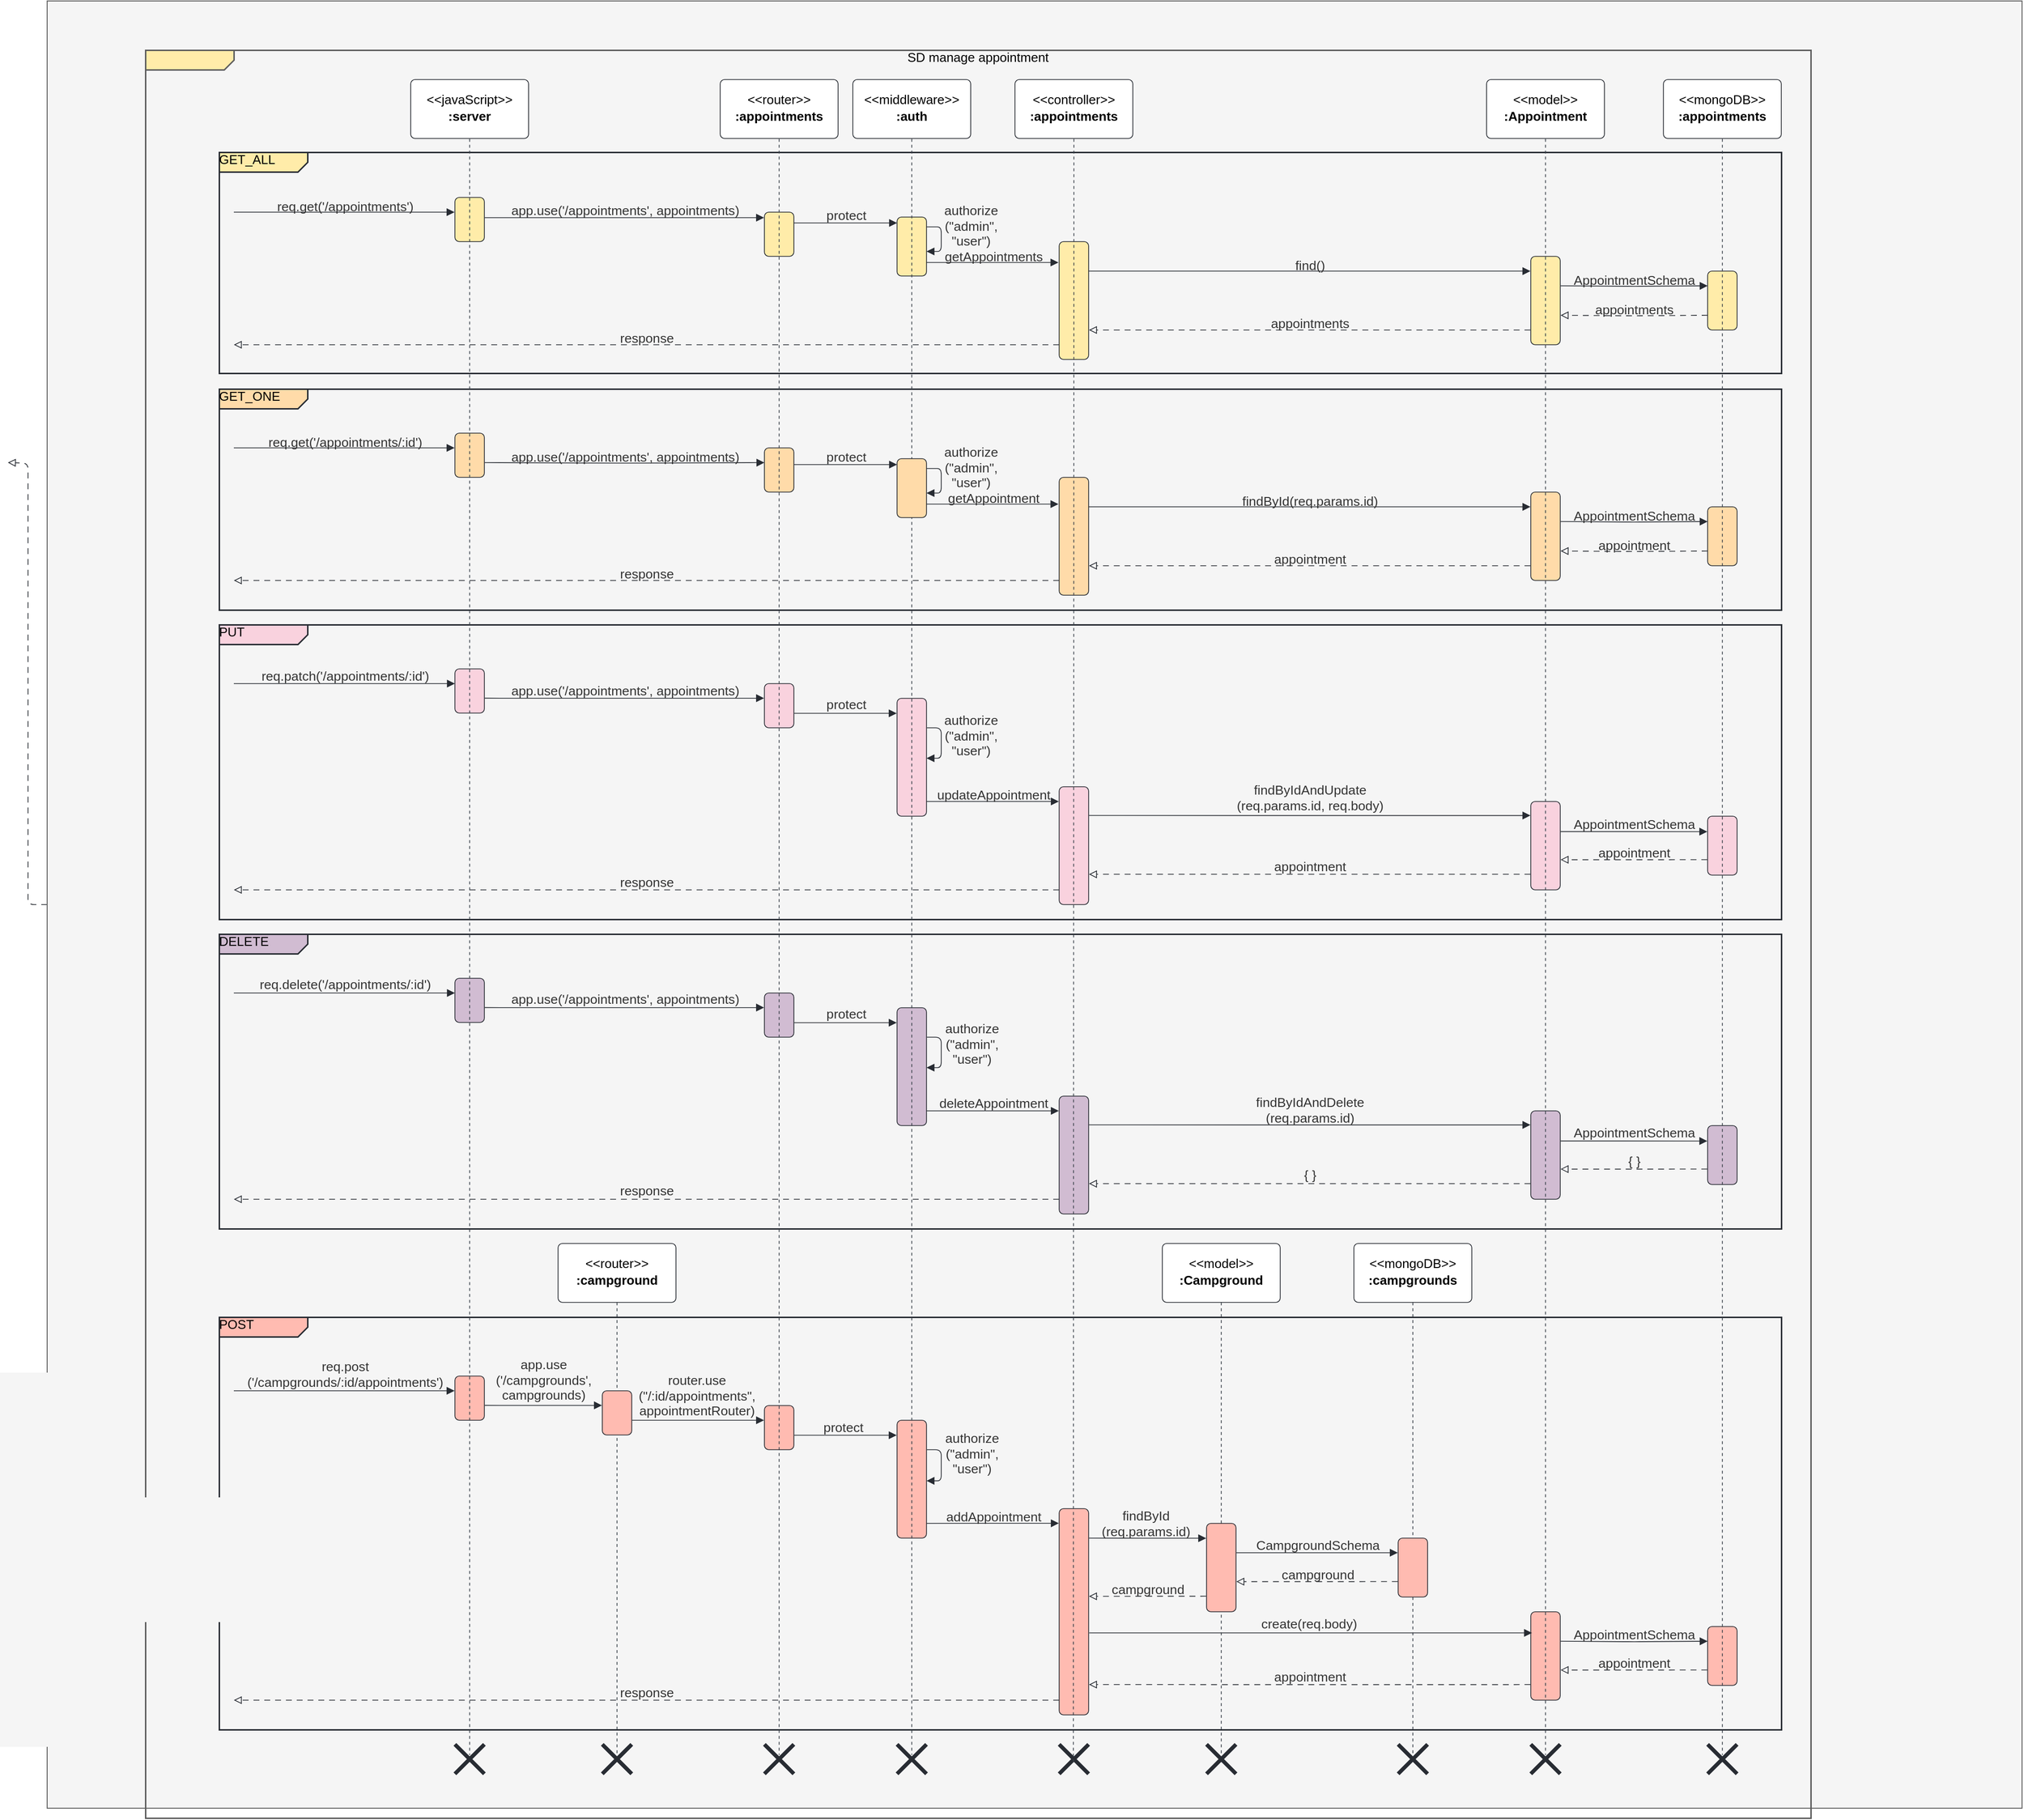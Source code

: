 <mxfile>
    <diagram id="kDU4FmTOq4ENQ84ncTY3" name="Page-1">
        <mxGraphModel dx="5028" dy="4504" grid="1" gridSize="10" guides="1" tooltips="1" connect="1" arrows="1" fold="1" page="1" pageScale="1" pageWidth="850" pageHeight="1100" background="none" math="0" shadow="0">
            <root>
                <mxCell id="0"/>
                <mxCell id="1" parent="0"/>
                <UserObject label="" lucidchartObjectId=".hcaeRv_gAng" id="62">
                    <mxCell style="html=1;jettySize=18;whiteSpace=wrap;fontSize=13;strokeColor=#282c33;strokeOpacity=100;dashed=1;fixDash=1;dashPattern=6 5;strokeWidth=0.8;rounded=1;arcSize=12;edgeStyle=orthogonalEdgeStyle;startArrow=none;endArrow=block;endFill=0;" parent="1" source="182" edge="1">
                        <mxGeometry width="100" height="100" relative="1" as="geometry">
                            <Array as="points"/>
                            <mxPoint x="-680" y="-1550" as="sourcePoint"/>
                            <mxPoint x="-1520" y="-1550" as="targetPoint"/>
                        </mxGeometry>
                    </mxCell>
                </UserObject>
                <mxCell id="182" value="" style="rounded=0;whiteSpace=wrap;html=1;fillColor=#f5f5f5;fontColor=#333333;strokeColor=#666666;" parent="1" vertex="1">
                    <mxGeometry x="-1480" y="-2020" width="2010" height="1840" as="geometry"/>
                </mxCell>
                <UserObject label="SD manage appointment" lucidchartObjectId="_LdapFsighU2" id="186">
                    <mxCell style="html=1;blockSpacing=1;whiteSpace=wrap;shape=mxgraph.sysml.package2;xSize=90;overflow=fill;fontSize=13;spacing=0;strokeColor=#5e5e5e;strokeOpacity=100;fillOpacity=100;rounded=1;absoluteArcSize=1;arcSize=9;fillColor=#ffeca9;strokeWidth=1.5;container=1;pointerEvents=0;collapsible=0;recursiveResize=0;" parent="1" vertex="1">
                        <mxGeometry x="-1380" y="-1970" width="1695" height="1800" as="geometry"/>
                    </mxCell>
                </UserObject>
                <UserObject label="GET_ONE" lucidchartObjectId=".hcaj.O0gebB" id="217">
                    <mxCell style="html=1;blockSpacing=1;whiteSpace=wrap;shape=mxgraph.sysml.package2;xSize=90;overflow=fill;fontSize=13;align=left;spacing=0;strokeColor=#282c33;strokeOpacity=100;fillOpacity=100;rounded=1;absoluteArcSize=1;arcSize=9;fillColor=#ffdba9;strokeWidth=1.5;" parent="186" vertex="1">
                        <mxGeometry x="75" y="345" width="1590" height="225" as="geometry"/>
                    </mxCell>
                </UserObject>
                <mxCell id="187" value="" style="group;dropTarget=0;pointerEvents=0;" parent="1" vertex="1">
                    <mxGeometry x="-105" y="-695.0" width="30" height="480.0" as="geometry"/>
                </mxCell>
                <UserObject label="" lucidchartObjectId="Oyda29lVpIu8" id="188">
                    <mxCell style="html=1;overflow=block;blockSpacing=1;whiteSpace=wrap;shape=mxgraph.sysml.x;strokeWidth=4;fontSize=13;spacing=0;strokeColor=#282c33;strokeOpacity=100;rounded=1;absoluteArcSize=1;arcSize=9;" parent="187" vertex="1">
                        <mxGeometry y="450.0" width="30" height="30" as="geometry"/>
                    </mxCell>
                </UserObject>
                <UserObject label="" lucidchartObjectId="Oydaii.uiODa" id="189">
                    <mxCell style="html=1;jettySize=18;whiteSpace=wrap;fontSize=13;strokeColor=#3a414a;strokeOpacity=100;dashed=1;fixDash=1;strokeWidth=0.8;rounded=0;startArrow=none;endArrow=none;entryX=0.5;entryY=0.359;entryPerimeter=0;" parent="187" target="188" edge="1">
                        <mxGeometry width="100" height="100" relative="1" as="geometry">
                            <Array as="points"/>
                            <mxPoint x="15" y="-1.126e-8" as="sourcePoint"/>
                        </mxGeometry>
                    </mxCell>
                </UserObject>
                <mxCell id="190" value="" style="group;dropTarget=0;pointerEvents=0;" parent="1" vertex="1">
                    <mxGeometry x="-300" y="-695.0" width="30" height="480.0" as="geometry"/>
                </mxCell>
                <UserObject label="" lucidchartObjectId="NydaABcN9dQn" id="191">
                    <mxCell style="html=1;overflow=block;blockSpacing=1;whiteSpace=wrap;shape=mxgraph.sysml.x;strokeWidth=4;fontSize=13;spacing=0;strokeColor=#282c33;strokeOpacity=100;rounded=1;absoluteArcSize=1;arcSize=9;" parent="190" vertex="1">
                        <mxGeometry y="450.0" width="30" height="30" as="geometry"/>
                    </mxCell>
                </UserObject>
                <UserObject label="" lucidchartObjectId="NydatTKfbCS~" id="192">
                    <mxCell style="html=1;jettySize=18;whiteSpace=wrap;fontSize=13;strokeColor=#3a414a;strokeOpacity=100;dashed=1;fixDash=1;strokeWidth=0.8;rounded=0;startArrow=none;endArrow=none;entryX=0.5;entryY=0.359;entryPerimeter=0;" parent="190" target="191" edge="1">
                        <mxGeometry width="100" height="100" relative="1" as="geometry">
                            <Array as="points"/>
                            <mxPoint x="15" y="-1.126e-8" as="sourcePoint"/>
                        </mxGeometry>
                    </mxCell>
                </UserObject>
                <mxCell id="193" value="" style="group;dropTarget=0;pointerEvents=0;" parent="1" vertex="1">
                    <mxGeometry x="-915" y="-695.0" width="30" height="480.0" as="geometry"/>
                </mxCell>
                <UserObject label="" lucidchartObjectId="jydaJFResCuY" id="194">
                    <mxCell style="html=1;overflow=block;blockSpacing=1;whiteSpace=wrap;shape=mxgraph.sysml.x;strokeWidth=4;fontSize=13;spacing=0;strokeColor=#282c33;strokeOpacity=100;rounded=1;absoluteArcSize=1;arcSize=9;" parent="193" vertex="1">
                        <mxGeometry y="450.0" width="30" height="30" as="geometry"/>
                    </mxCell>
                </UserObject>
                <UserObject label="" lucidchartObjectId="jyda_uRXv.FG" id="195">
                    <mxCell style="html=1;jettySize=18;whiteSpace=wrap;fontSize=13;strokeColor=#3a414a;strokeOpacity=100;dashed=1;fixDash=1;strokeWidth=0.8;rounded=0;startArrow=none;endArrow=none;entryX=0.5;entryY=0.359;entryPerimeter=0;" parent="193" target="194" edge="1">
                        <mxGeometry width="100" height="100" relative="1" as="geometry">
                            <Array as="points"/>
                            <mxPoint x="15" y="-1.122e-8" as="sourcePoint"/>
                        </mxGeometry>
                    </mxCell>
                </UserObject>
                <mxCell id="196" value="" style="group;dropTarget=0;pointerEvents=0;" parent="1" vertex="1">
                    <mxGeometry x="210" y="-1879.625" width="30" height="1664.625" as="geometry"/>
                </mxCell>
                <UserObject label="" lucidchartObjectId="eydaqDdX9.xk" id="197">
                    <mxCell style="html=1;overflow=block;blockSpacing=1;whiteSpace=wrap;shape=mxgraph.sysml.x;strokeWidth=4;fontSize=13;spacing=0;strokeColor=#282c33;strokeOpacity=100;rounded=1;absoluteArcSize=1;arcSize=9;" parent="196" vertex="1">
                        <mxGeometry y="1634.625" width="30" height="30" as="geometry"/>
                    </mxCell>
                </UserObject>
                <mxCell id="199" value="" style="group;dropTarget=0;pointerEvents=0;" parent="1" vertex="1">
                    <mxGeometry x="30" y="-1879.625" width="30" height="1664.625" as="geometry"/>
                </mxCell>
                <UserObject label="" lucidchartObjectId="cydaaw9GRkjH" id="200">
                    <mxCell style="html=1;overflow=block;blockSpacing=1;whiteSpace=wrap;shape=mxgraph.sysml.x;strokeWidth=4;fontSize=13;spacing=0;strokeColor=#282c33;strokeOpacity=100;rounded=1;absoluteArcSize=1;arcSize=9;" parent="199" vertex="1">
                        <mxGeometry y="1634.625" width="30" height="30" as="geometry"/>
                    </mxCell>
                </UserObject>
                <mxCell id="202" value="" style="group;dropTarget=0;pointerEvents=0;" parent="1" vertex="1">
                    <mxGeometry x="-450" y="-1879.625" width="30" height="1664.625" as="geometry"/>
                </mxCell>
                <UserObject label="" lucidchartObjectId="_xda4ihtnnbT" id="203">
                    <mxCell style="html=1;overflow=block;blockSpacing=1;whiteSpace=wrap;shape=mxgraph.sysml.x;strokeWidth=4;fontSize=13;spacing=0;strokeColor=#282c33;strokeOpacity=100;rounded=1;absoluteArcSize=1;arcSize=9;" parent="202" vertex="1">
                        <mxGeometry y="1634.625" width="30" height="30" as="geometry"/>
                    </mxCell>
                </UserObject>
                <mxCell id="205" value="" style="group;dropTarget=0;pointerEvents=0;" parent="1" vertex="1">
                    <mxGeometry x="-615" y="-1879.625" width="30" height="1664.625" as="geometry"/>
                </mxCell>
                <UserObject label="" lucidchartObjectId="7xdak4uBo4MY" id="206">
                    <mxCell style="html=1;overflow=block;blockSpacing=1;whiteSpace=wrap;shape=mxgraph.sysml.x;strokeWidth=4;fontSize=13;spacing=0;strokeColor=#282c33;strokeOpacity=100;rounded=1;absoluteArcSize=1;arcSize=9;" parent="205" vertex="1">
                        <mxGeometry y="1634.625" width="30" height="30" as="geometry"/>
                    </mxCell>
                </UserObject>
                <mxCell id="208" value="" style="group;dropTarget=0;pointerEvents=0;" parent="1" vertex="1">
                    <mxGeometry x="-750" y="-1879.625" width="30" height="1664.625" as="geometry"/>
                </mxCell>
                <UserObject label="" lucidchartObjectId="WxdamDgEeaUH" id="209">
                    <mxCell style="html=1;overflow=block;blockSpacing=1;whiteSpace=wrap;shape=mxgraph.sysml.x;strokeWidth=4;fontSize=13;spacing=0;strokeColor=#282c33;strokeOpacity=100;rounded=1;absoluteArcSize=1;arcSize=9;" parent="208" vertex="1">
                        <mxGeometry y="1634.625" width="30" height="30" as="geometry"/>
                    </mxCell>
                </UserObject>
                <mxCell id="211" value="" style="group;dropTarget=0;pointerEvents=0;" parent="1" vertex="1">
                    <mxGeometry x="-1065" y="-1879.625" width="30" height="1664.625" as="geometry"/>
                </mxCell>
                <UserObject label="" lucidchartObjectId="sudaeElZ-AGU" id="212">
                    <mxCell style="html=1;overflow=block;blockSpacing=1;whiteSpace=wrap;shape=mxgraph.sysml.x;strokeWidth=4;fontSize=13;spacing=0;strokeColor=#282c33;strokeOpacity=100;rounded=1;absoluteArcSize=1;arcSize=9;" parent="211" vertex="1">
                        <mxGeometry y="1634.625" width="30" height="30" as="geometry"/>
                    </mxCell>
                </UserObject>
                <UserObject label="&lt;div style=&quot;display: flex; justify-content: center; text-align: center; align-items: baseline; font-size: 0; line-height: 1.25;margin-top: -2px;&quot;&gt;&lt;span&gt;&lt;span style=&quot;font-size:13px;&quot;&gt;&amp;lt;&amp;lt;model&amp;gt;&amp;gt;&lt;br&gt;&lt;/span&gt;&lt;span style=&quot;font-size:13px;font-weight: bold;&quot;&gt;:Campground&lt;/span&gt;&lt;/span&gt;&lt;/div&gt;" lucidchartObjectId=".hcapOxIz8YY" id="214">
                    <mxCell style="html=1;overflow=block;blockSpacing=1;whiteSpace=wrap;fontSize=13;spacing=3.8;strokeColor=#282c33;strokeOpacity=100;rounded=1;absoluteArcSize=1;arcSize=9;strokeWidth=0.8;labelBackgroundColor=none;" parent="1" vertex="1">
                        <mxGeometry x="-345" y="-755" width="120" height="60" as="geometry"/>
                    </mxCell>
                </UserObject>
                <UserObject label="&lt;div style=&quot;display: flex; justify-content: center; text-align: center; align-items: baseline; font-size: 0; line-height: 1.25;margin-top: -2px;&quot;&gt;&lt;span&gt;&lt;span style=&quot;font-size:13px;&quot;&gt;&amp;lt;&amp;lt;router&amp;gt;&amp;gt;&lt;br&gt;&lt;/span&gt;&lt;span style=&quot;font-size:13px;font-weight: bold;&quot;&gt;:campground&lt;/span&gt;&lt;/span&gt;&lt;/div&gt;" lucidchartObjectId=".hcaqtILT8wB" id="215">
                    <mxCell style="html=1;overflow=block;blockSpacing=1;whiteSpace=wrap;fontSize=13;spacing=3.8;strokeColor=#282c33;strokeOpacity=100;rounded=1;absoluteArcSize=1;arcSize=9;strokeWidth=0.8;labelBackgroundColor=none;" parent="1" vertex="1">
                        <mxGeometry x="-960" y="-755" width="120" height="60" as="geometry"/>
                    </mxCell>
                </UserObject>
                <UserObject label="&lt;div style=&quot;display: flex; justify-content: center; text-align: center; align-items: baseline; font-size: 0; line-height: 1.25;margin-top: -2px;&quot;&gt;&lt;span&gt;&lt;span style=&quot;font-size:13px;&quot;&gt;&amp;lt;&amp;lt;mongoDB&amp;gt;&amp;gt;&lt;br&gt;&lt;/span&gt;&lt;span style=&quot;font-size:13px;font-weight: bold;&quot;&gt;:campgrounds &lt;/span&gt;&lt;/span&gt;&lt;/div&gt;" lucidchartObjectId=".hcamVlkb.Wu" id="216">
                    <mxCell style="html=1;overflow=block;blockSpacing=1;whiteSpace=wrap;fontSize=13;spacing=3.8;strokeColor=#282c33;strokeOpacity=100;rounded=1;absoluteArcSize=1;arcSize=9;strokeWidth=0.8;labelBackgroundColor=none;" parent="1" vertex="1">
                        <mxGeometry x="-150" y="-755" width="120" height="60" as="geometry"/>
                    </mxCell>
                </UserObject>
                <UserObject label="PUT" lucidchartObjectId=".hcaZXqLFscb" id="218">
                    <mxCell style="html=1;blockSpacing=1;whiteSpace=wrap;shape=mxgraph.sysml.package2;xSize=90;overflow=fill;fontSize=13;align=left;spacing=0;strokeColor=#282c33;strokeOpacity=100;fillOpacity=100;rounded=1;absoluteArcSize=1;arcSize=9;fillColor=#f9d2de;strokeWidth=1.5;" parent="1" vertex="1">
                        <mxGeometry x="-1305" y="-1385" width="1590" height="300" as="geometry"/>
                    </mxCell>
                </UserObject>
                <UserObject label="DELETE" lucidchartObjectId=".hcaWJqJYn~d" id="219">
                    <mxCell style="html=1;blockSpacing=1;whiteSpace=wrap;shape=mxgraph.sysml.package2;xSize=90;overflow=fill;fontSize=13;align=left;spacing=0;strokeColor=#282c33;strokeOpacity=100;fillOpacity=100;rounded=1;absoluteArcSize=1;arcSize=9;fillColor=#d1bcd2;strokeWidth=1.5;" parent="1" vertex="1">
                        <mxGeometry x="-1305" y="-1070" width="1590" height="300" as="geometry"/>
                    </mxCell>
                </UserObject>
                <UserObject label="POST" lucidchartObjectId=".hcah.vSmBwY" id="220">
                    <mxCell style="html=1;blockSpacing=1;whiteSpace=wrap;shape=mxgraph.sysml.package2;xSize=90;overflow=fill;fontSize=13;align=left;spacing=0;strokeColor=#282c33;strokeOpacity=100;fillOpacity=100;rounded=1;absoluteArcSize=1;arcSize=9;fillColor=#ffbbb1;strokeWidth=1.5;labelBackgroundColor=none;" parent="1" vertex="1">
                        <mxGeometry x="-1305" y="-680" width="1590" height="420" as="geometry"/>
                    </mxCell>
                </UserObject>
                <UserObject label="GET_ALL" lucidchartObjectId=".hcaPUX55YrL" id="221">
                    <mxCell style="html=1;blockSpacing=1;whiteSpace=wrap;shape=mxgraph.sysml.package2;xSize=90;overflow=fill;fontSize=13;align=left;spacing=0;strokeColor=#282c33;strokeOpacity=100;fillOpacity=100;rounded=1;absoluteArcSize=1;arcSize=9;fillColor=#ffeca9;strokeWidth=1.5;" parent="1" vertex="1">
                        <mxGeometry x="-1305" y="-1866" width="1590" height="225" as="geometry"/>
                    </mxCell>
                </UserObject>
                <UserObject label="&lt;div style=&quot;display: flex; justify-content: center; text-align: center; align-items: baseline; font-size: 0; line-height: 1.25;margin-top: -2px;&quot;&gt;&lt;span&gt;&lt;span style=&quot;font-size:13px;&quot;&gt;&amp;lt;&amp;lt;javaScript&amp;gt;&amp;gt;&#10;&lt;/span&gt;&lt;span style=&quot;font-size:13px;font-weight: bold;&quot;&gt;:server&lt;/span&gt;&lt;/span&gt;&lt;/div&gt;" lucidchartObjectId=".hcag8y35GD~" id="222">
                    <mxCell style="html=1;overflow=block;blockSpacing=1;whiteSpace=wrap;fontSize=13;spacing=3.8;strokeColor=#282c33;strokeOpacity=100;rounded=1;absoluteArcSize=1;arcSize=9;strokeWidth=0.8;labelBackgroundColor=none;" parent="1" vertex="1">
                        <mxGeometry x="-1110" y="-1940" width="120" height="60" as="geometry"/>
                    </mxCell>
                </UserObject>
                <UserObject label="&lt;div style=&quot;display: flex; justify-content: center; text-align: center; align-items: baseline; font-size: 0; line-height: 1.25;margin-top: -2px;&quot;&gt;&lt;span&gt;&lt;span style=&quot;font-size:13px;&quot;&gt;&amp;lt;&amp;lt;router&amp;gt;&amp;gt;&#10;&lt;/span&gt;&lt;span style=&quot;font-size:13px;font-weight: bold;&quot;&gt;:appointments&lt;/span&gt;&lt;/span&gt;&lt;/div&gt;" lucidchartObjectId=".hcaeaRzEovi" id="223">
                    <mxCell style="html=1;overflow=block;blockSpacing=1;whiteSpace=wrap;fontSize=13;spacing=3.8;strokeColor=#282c33;strokeOpacity=100;rounded=1;absoluteArcSize=1;arcSize=9;strokeWidth=0.8;labelBackgroundColor=none;" parent="1" vertex="1">
                        <mxGeometry x="-795" y="-1940" width="120" height="60" as="geometry"/>
                    </mxCell>
                </UserObject>
                <UserObject label="&lt;div style=&quot;display: flex; justify-content: center; text-align: center; align-items: baseline; font-size: 0; line-height: 1.25;margin-top: -2px;&quot;&gt;&lt;span&gt;&lt;span style=&quot;font-size:13px;&quot;&gt;&amp;lt;&amp;lt;controller&amp;gt;&amp;gt;&#10;&lt;/span&gt;&lt;span style=&quot;font-size:13px;font-weight: bold;&quot;&gt;:appointments&lt;/span&gt;&lt;/span&gt;&lt;/div&gt;" lucidchartObjectId=".hcaPj~bQkq." id="224">
                    <mxCell style="html=1;overflow=block;blockSpacing=1;whiteSpace=wrap;fontSize=13;spacing=3.8;strokeColor=#282c33;strokeOpacity=100;rounded=1;absoluteArcSize=1;arcSize=9;strokeWidth=0.8;labelBackgroundColor=none;" parent="1" vertex="1">
                        <mxGeometry x="-495" y="-1940" width="120" height="60" as="geometry"/>
                    </mxCell>
                </UserObject>
                <UserObject label="&lt;div style=&quot;display: flex; justify-content: center; text-align: center; align-items: baseline; font-size: 0; line-height: 1.25;margin-top: -2px;&quot;&gt;&lt;span&gt;&lt;span style=&quot;font-size:13px;&quot;&gt;&amp;lt;&amp;lt;model&amp;gt;&amp;gt;&#10;&lt;/span&gt;&lt;span style=&quot;font-size:13px;font-weight: bold;&quot;&gt;:Appointment&lt;/span&gt;&lt;/span&gt;&lt;/div&gt;" lucidchartObjectId=".hcajEN6XElL" id="225">
                    <mxCell style="html=1;overflow=block;blockSpacing=1;whiteSpace=wrap;fontSize=13;spacing=3.8;strokeColor=#282c33;strokeOpacity=100;rounded=1;absoluteArcSize=1;arcSize=9;strokeWidth=0.8;labelBackgroundColor=none;" parent="1" vertex="1">
                        <mxGeometry x="-15" y="-1940" width="120" height="60" as="geometry"/>
                    </mxCell>
                </UserObject>
                <UserObject label="&lt;div style=&quot;display: flex; justify-content: center; text-align: center; align-items: baseline; font-size: 0; line-height: 1.25;margin-top: -2px;&quot;&gt;&lt;span&gt;&lt;span style=&quot;font-size:13px;&quot;&gt;&amp;lt;&amp;lt;mongoDB&amp;gt;&amp;gt;&#10;&lt;/span&gt;&lt;span style=&quot;font-size:13px;font-weight: bold;&quot;&gt;:appointments&lt;/span&gt;&lt;/span&gt;&lt;/div&gt;" lucidchartObjectId=".hca3a7OGj4w" id="226">
                    <mxCell style="html=1;overflow=block;blockSpacing=1;whiteSpace=wrap;fontSize=13;spacing=3.8;strokeColor=#282c33;strokeOpacity=100;rounded=1;absoluteArcSize=1;arcSize=9;strokeWidth=0.8;labelBackgroundColor=none;" parent="1" vertex="1">
                        <mxGeometry x="165" y="-1940" width="120" height="60" as="geometry"/>
                    </mxCell>
                </UserObject>
                <UserObject label="" lucidchartObjectId=".hcaAR-FgrzK" id="227">
                    <mxCell style="html=1;overflow=block;blockSpacing=1;whiteSpace=wrap;fontSize=13;spacing=0;strokeColor=#282c33;strokeOpacity=100;fillOpacity=100;rounded=1;absoluteArcSize=1;arcSize=9;fillColor=#ffeca9;strokeWidth=0.8;" parent="1" vertex="1">
                        <mxGeometry x="-1065" y="-1820" width="30" height="45" as="geometry"/>
                    </mxCell>
                </UserObject>
                <UserObject label="" lucidchartObjectId=".hcaE4SE.oZZ" id="228">
                    <mxCell style="html=1;jettySize=18;whiteSpace=wrap;fontSize=13;strokeColor=#282c33;strokeOpacity=100;strokeWidth=0.8;rounded=1;arcSize=12;edgeStyle=orthogonalEdgeStyle;startArrow=block;startFill=1;endArrow=none;exitX=-0.012;exitY=0.125;exitPerimeter=0;entryX=1.012;entryY=0.459;entryPerimeter=0;" parent="1" source="230" target="227" edge="1">
                        <mxGeometry width="100" height="100" relative="1" as="geometry">
                            <Array as="points"/>
                        </mxGeometry>
                    </mxCell>
                </UserObject>
                <mxCell id="229" value="app.use('/appointments', appointments)" style="text;html=1;resizable=0;labelBackgroundColor=none;align=center;verticalAlign=middle;fontColor=#333333;fontSize=13.3;" parent="228" vertex="1">
                    <mxGeometry relative="1" as="geometry">
                        <mxPoint y="-8" as="offset"/>
                    </mxGeometry>
                </mxCell>
                <UserObject label="" lucidchartObjectId=".hcai4oStQT2" id="230">
                    <mxCell style="html=1;overflow=block;blockSpacing=1;whiteSpace=wrap;fontSize=13;spacing=0;strokeColor=#282c33;strokeOpacity=100;fillOpacity=100;rounded=1;absoluteArcSize=1;arcSize=9;fillColor=#ffeca9;strokeWidth=0.8;" parent="1" vertex="1">
                        <mxGeometry x="-750" y="-1805" width="30" height="45" as="geometry"/>
                    </mxCell>
                </UserObject>
                <UserObject label="" lucidchartObjectId=".hca40fS8UtZ" id="233">
                    <mxCell style="html=1;overflow=block;blockSpacing=1;whiteSpace=wrap;fontSize=13;spacing=0;strokeColor=#282c33;strokeOpacity=100;fillOpacity=100;rounded=1;absoluteArcSize=1;arcSize=9;fillColor=#ffeca9;strokeWidth=0.8;" parent="1" vertex="1">
                        <mxGeometry x="-450" y="-1775" width="30" height="120" as="geometry"/>
                    </mxCell>
                </UserObject>
                <UserObject label="" lucidchartObjectId=".hcahJAdI4Ao" id="234">
                    <mxCell style="html=1;overflow=block;blockSpacing=1;whiteSpace=wrap;fontSize=13;spacing=0;strokeColor=#282c33;strokeOpacity=100;fillOpacity=100;rounded=1;absoluteArcSize=1;arcSize=9;fillColor=#ffeca9;strokeWidth=0.8;" parent="1" vertex="1">
                        <mxGeometry x="210" y="-1745" width="30" height="60" as="geometry"/>
                    </mxCell>
                </UserObject>
                <UserObject label="" lucidchartObjectId=".hcaSMB_zKQk" id="235">
                    <mxCell style="html=1;jettySize=18;whiteSpace=wrap;fontSize=13;strokeColor=#282c33;strokeOpacity=100;strokeWidth=0.8;rounded=1;arcSize=12;edgeStyle=orthogonalEdgeStyle;startArrow=block;startFill=1;endArrow=none;exitX=-0.012;exitY=0.333;exitPerimeter=0;" parent="1" source="227" edge="1">
                        <mxGeometry width="100" height="100" relative="1" as="geometry">
                            <Array as="points"/>
                            <mxPoint x="-1290" y="-1805" as="targetPoint"/>
                        </mxGeometry>
                    </mxCell>
                </UserObject>
                <mxCell id="236" value="req.get('/appointments')" style="text;html=1;resizable=0;labelBackgroundColor=none;align=center;verticalAlign=middle;fontColor=#333333;fontSize=13.3;" parent="235" vertex="1">
                    <mxGeometry relative="1" as="geometry">
                        <mxPoint y="-7" as="offset"/>
                    </mxGeometry>
                </mxCell>
                <UserObject label="" lucidchartObjectId=".hcacOPGInsa" id="237">
                    <mxCell style="html=1;jettySize=18;whiteSpace=wrap;fontSize=13;strokeColor=#282c33;strokeOpacity=100;strokeWidth=0.8;rounded=1;arcSize=12;edgeStyle=orthogonalEdgeStyle;startArrow=block;startFill=1;endArrow=none;exitX=-0.012;exitY=0.167;exitPerimeter=0;" parent="1" source="241" edge="1">
                        <mxGeometry width="100" height="100" relative="1" as="geometry">
                            <Array as="points"/>
                            <mxPoint x="-420" y="-1745" as="targetPoint"/>
                        </mxGeometry>
                    </mxCell>
                </UserObject>
                <mxCell id="238" value="find()" style="text;html=1;resizable=0;labelBackgroundColor=none;align=center;verticalAlign=middle;fontColor=#333333;fontSize=13.3;" parent="237" vertex="1">
                    <mxGeometry relative="1" as="geometry">
                        <mxPoint y="-7" as="offset"/>
                    </mxGeometry>
                </mxCell>
                <UserObject label="" lucidchartObjectId=".hcacbIFbhGh" id="239">
                    <mxCell style="html=1;jettySize=18;whiteSpace=wrap;fontSize=13;strokeColor=#282c33;strokeOpacity=100;dashed=1;fixDash=1;dashPattern=6 5;strokeWidth=0.8;rounded=1;arcSize=12;edgeStyle=orthogonalEdgeStyle;startArrow=none;endArrow=block;endFill=0;entryX=1.012;entryY=0.667;entryPerimeter=0;" parent="1" target="241" edge="1">
                        <mxGeometry width="100" height="100" relative="1" as="geometry">
                            <Array as="points"/>
                            <mxPoint x="210" y="-1700" as="sourcePoint"/>
                        </mxGeometry>
                    </mxCell>
                </UserObject>
                <mxCell id="240" value="appointments" style="text;html=1;resizable=0;labelBackgroundColor=none;align=center;verticalAlign=middle;fontColor=#333333;fontSize=13.3;" parent="239" vertex="1">
                    <mxGeometry relative="1" as="geometry">
                        <mxPoint y="-7" as="offset"/>
                    </mxGeometry>
                </mxCell>
                <UserObject label="" lucidchartObjectId=".hcaqcko.uZ7" id="241">
                    <mxCell style="html=1;overflow=block;blockSpacing=1;whiteSpace=wrap;fontSize=13;spacing=0;strokeColor=#282c33;strokeOpacity=100;fillOpacity=100;rounded=1;absoluteArcSize=1;arcSize=9;fillColor=#ffeca9;strokeWidth=0.8;" parent="1" vertex="1">
                        <mxGeometry x="30" y="-1760" width="30" height="90" as="geometry"/>
                    </mxCell>
                </UserObject>
                <UserObject label="" lucidchartObjectId=".hcattL6JkPu" id="242">
                    <mxCell style="html=1;jettySize=18;whiteSpace=wrap;fontSize=13;strokeColor=#282c33;strokeOpacity=100;strokeWidth=0.8;rounded=1;arcSize=12;edgeStyle=orthogonalEdgeStyle;startArrow=block;startFill=1;endArrow=none;entryX=1.012;entryY=0.333;entryPerimeter=0;" parent="1" target="241" edge="1">
                        <mxGeometry width="100" height="100" relative="1" as="geometry">
                            <Array as="points"/>
                            <mxPoint x="210" y="-1730" as="sourcePoint"/>
                        </mxGeometry>
                    </mxCell>
                </UserObject>
                <mxCell id="243" value="AppointmentSchema" style="text;html=1;resizable=0;labelBackgroundColor=none;align=center;verticalAlign=middle;fontColor=#333333;fontSize=13.3;" parent="242" vertex="1">
                    <mxGeometry relative="1" as="geometry">
                        <mxPoint y="-7" as="offset"/>
                    </mxGeometry>
                </mxCell>
                <UserObject label="" lucidchartObjectId=".hcagkHx1CtO" id="244">
                    <mxCell style="html=1;jettySize=18;whiteSpace=wrap;fontSize=13;strokeColor=#282c33;strokeOpacity=100;dashed=1;fixDash=1;dashPattern=6 5;strokeWidth=0.8;rounded=1;arcSize=12;edgeStyle=orthogonalEdgeStyle;startArrow=none;endArrow=block;endFill=0;exitX=-0.012;exitY=0.833;exitPerimeter=0;entryX=1.012;entryY=0.75;entryPerimeter=0;" parent="1" source="241" target="233" edge="1">
                        <mxGeometry width="100" height="100" relative="1" as="geometry">
                            <Array as="points"/>
                        </mxGeometry>
                    </mxCell>
                </UserObject>
                <mxCell id="245" value="appointments" style="text;html=1;resizable=0;labelBackgroundColor=none;align=center;verticalAlign=middle;fontColor=#333333;fontSize=13.3;" parent="244" vertex="1">
                    <mxGeometry relative="1" as="geometry">
                        <mxPoint y="-7" as="offset"/>
                    </mxGeometry>
                </mxCell>
                <UserObject label="" lucidchartObjectId=".hcaeRv_gAng" id="246">
                    <mxCell style="html=1;jettySize=18;whiteSpace=wrap;fontSize=13;strokeColor=#282c33;strokeOpacity=100;dashed=1;fixDash=1;dashPattern=6 5;strokeWidth=0.8;rounded=1;arcSize=12;edgeStyle=orthogonalEdgeStyle;startArrow=none;endArrow=block;endFill=0;" parent="1" edge="1">
                        <mxGeometry width="100" height="100" relative="1" as="geometry">
                            <Array as="points"/>
                            <mxPoint x="-450" y="-1670" as="sourcePoint"/>
                            <mxPoint x="-1290" y="-1670" as="targetPoint"/>
                        </mxGeometry>
                    </mxCell>
                </UserObject>
                <mxCell id="247" value="response" style="text;html=1;resizable=0;labelBackgroundColor=none;align=center;verticalAlign=middle;fontColor=#333333;fontSize=13.3;" parent="246" vertex="1">
                    <mxGeometry relative="1" as="geometry">
                        <mxPoint y="-7" as="offset"/>
                    </mxGeometry>
                </mxCell>
                <UserObject label="" lucidchartObjectId=".hcawI225isk" id="248">
                    <mxCell style="html=1;overflow=block;blockSpacing=1;whiteSpace=wrap;fontSize=13;spacing=0;strokeColor=#282c33;strokeOpacity=100;fillOpacity=100;rounded=1;absoluteArcSize=1;arcSize=9;fillColor=#ffbbb1;strokeWidth=0.8;" parent="1" vertex="1">
                        <mxGeometry x="-1065" y="-620" width="30" height="45" as="geometry"/>
                    </mxCell>
                </UserObject>
                <UserObject label="" lucidchartObjectId=".hcaRRE2MDlc" id="249">
                    <mxCell style="html=1;jettySize=18;whiteSpace=wrap;fontSize=13;strokeColor=#282c33;strokeOpacity=100;strokeWidth=0.8;rounded=1;arcSize=12;edgeStyle=orthogonalEdgeStyle;startArrow=block;startFill=1;endArrow=none;exitX=-0.012;exitY=0.33;exitPerimeter=0;entryX=1.012;entryY=0.663;entryPerimeter=0;" parent="1" source="251" target="248" edge="1">
                        <mxGeometry width="100" height="100" relative="1" as="geometry">
                            <Array as="points"/>
                        </mxGeometry>
                    </mxCell>
                </UserObject>
                <mxCell id="250" value="app.use&lt;br&gt;('/campgrounds',&lt;br&gt;campgrounds)" style="text;html=1;resizable=0;labelBackgroundColor=none;align=center;verticalAlign=middle;fontColor=#333333;fontSize=13.3;" parent="249" vertex="1">
                    <mxGeometry relative="1" as="geometry">
                        <mxPoint y="-26" as="offset"/>
                    </mxGeometry>
                </mxCell>
                <UserObject label="" lucidchartObjectId=".hca6U_gLEor" id="251">
                    <mxCell style="html=1;overflow=block;blockSpacing=1;whiteSpace=wrap;fontSize=13;spacing=0;strokeColor=#282c33;strokeOpacity=100;fillOpacity=100;rounded=1;absoluteArcSize=1;arcSize=9;fillColor=#ffbbb1;strokeWidth=0.8;" parent="1" vertex="1">
                        <mxGeometry x="-915" y="-605" width="30" height="45" as="geometry"/>
                    </mxCell>
                </UserObject>
                <UserObject label="" lucidchartObjectId=".hcaxrZ-pqyl" id="252">
                    <mxCell style="html=1;jettySize=18;whiteSpace=wrap;fontSize=13;strokeColor=#282c33;strokeOpacity=100;strokeWidth=0.8;rounded=1;arcSize=12;edgeStyle=orthogonalEdgeStyle;startArrow=block;startFill=1;endArrow=none;exitX=-0.012;exitY=0.333;exitPerimeter=0;entryX=1.012;entryY=0.666;entryPerimeter=0;" parent="1" source="254" target="251" edge="1">
                        <mxGeometry width="100" height="100" relative="1" as="geometry">
                            <Array as="points"/>
                        </mxGeometry>
                    </mxCell>
                </UserObject>
                <mxCell id="253" value="router.use&#10;(&quot;/:id/appointments&quot;,&#10;appointmentRouter)" style="text;html=1;resizable=0;labelBackgroundColor=none;align=center;verticalAlign=middle;fontColor=#333333;fontSize=13.3;" parent="252" vertex="1">
                    <mxGeometry relative="1" as="geometry">
                        <mxPoint x="-2" y="-25" as="offset"/>
                    </mxGeometry>
                </mxCell>
                <UserObject label="" lucidchartObjectId=".hcaB0XFNuv2" id="254">
                    <mxCell style="html=1;overflow=block;blockSpacing=1;whiteSpace=wrap;fontSize=13;spacing=0;strokeColor=#282c33;strokeOpacity=100;fillOpacity=100;rounded=1;absoluteArcSize=1;arcSize=9;fillColor=#ffbbb1;strokeWidth=0.8;" parent="1" vertex="1">
                        <mxGeometry x="-750" y="-590" width="30" height="45" as="geometry"/>
                    </mxCell>
                </UserObject>
                <UserObject label="" lucidchartObjectId=".hcaq_d9TRiY" id="255">
                    <mxCell style="html=1;jettySize=18;whiteSpace=wrap;fontSize=13;strokeColor=#282c33;strokeOpacity=100;strokeWidth=0.8;rounded=1;arcSize=12;edgeStyle=orthogonalEdgeStyle;startArrow=block;startFill=1;endArrow=none;exitX=-0.012;exitY=0.071;exitPerimeter=0;" parent="1" source="262" edge="1">
                        <mxGeometry width="100" height="100" relative="1" as="geometry">
                            <Array as="points"/>
                            <mxPoint x="-585" y="-470" as="targetPoint"/>
                        </mxGeometry>
                    </mxCell>
                </UserObject>
                <mxCell id="256" value="addAppointment" style="text;html=1;resizable=0;labelBackgroundColor=none;align=center;verticalAlign=middle;fontColor=#333333;fontSize=13.3;" parent="255" vertex="1">
                    <mxGeometry relative="1" as="geometry">
                        <mxPoint y="-8" as="offset"/>
                    </mxGeometry>
                </mxCell>
                <UserObject label="" lucidchartObjectId=".hca9VWdkXF." id="257">
                    <mxCell style="html=1;overflow=block;blockSpacing=1;whiteSpace=wrap;fontSize=13;spacing=0;strokeColor=#282c33;strokeOpacity=100;fillOpacity=100;rounded=1;absoluteArcSize=1;arcSize=9;fillColor=#ffbbb1;strokeWidth=0.8;" parent="1" vertex="1">
                        <mxGeometry x="-300" y="-470" width="30" height="90" as="geometry"/>
                    </mxCell>
                </UserObject>
                <UserObject label="" lucidchartObjectId=".hcasKlClpAM" id="258">
                    <mxCell style="html=1;jettySize=18;whiteSpace=wrap;fontSize=13;strokeColor=#282c33;strokeOpacity=100;dashed=1;fixDash=1;dashPattern=6 5;strokeWidth=0.8;rounded=1;arcSize=12;edgeStyle=orthogonalEdgeStyle;startArrow=none;endArrow=block;endFill=0;exitX=-0.012;exitY=0.738;exitPerimeter=0;entryX=1.012;entryY=0.659;entryPerimeter=0;" parent="1" source="271" target="257" edge="1">
                        <mxGeometry width="100" height="100" relative="1" as="geometry">
                            <Array as="points"/>
                        </mxGeometry>
                    </mxCell>
                </UserObject>
                <mxCell id="259" value="campground" style="text;html=1;resizable=0;labelBackgroundColor=none;align=center;verticalAlign=middle;fontColor=#333333;fontSize=13.3;" parent="258" vertex="1">
                    <mxGeometry relative="1" as="geometry">
                        <mxPoint y="-8" as="offset"/>
                    </mxGeometry>
                </mxCell>
                <UserObject label="" lucidchartObjectId=".hcafB80UGA~" id="260">
                    <mxCell style="html=1;jettySize=18;whiteSpace=wrap;fontSize=13;strokeColor=#282c33;strokeOpacity=100;dashed=1;fixDash=1;dashPattern=6 5;strokeWidth=0.8;rounded=1;arcSize=12;edgeStyle=orthogonalEdgeStyle;startArrow=none;endArrow=block;endFill=0;" parent="1" edge="1">
                        <mxGeometry width="100" height="100" relative="1" as="geometry">
                            <Array as="points"/>
                            <mxPoint x="-450" y="-290" as="sourcePoint"/>
                            <mxPoint x="-1290" y="-290" as="targetPoint"/>
                        </mxGeometry>
                    </mxCell>
                </UserObject>
                <mxCell id="261" value="response" style="text;html=1;resizable=0;labelBackgroundColor=none;align=center;verticalAlign=middle;fontColor=#333333;fontSize=13.3;" parent="260" vertex="1">
                    <mxGeometry relative="1" as="geometry">
                        <mxPoint y="-8" as="offset"/>
                    </mxGeometry>
                </mxCell>
                <UserObject label="" lucidchartObjectId=".hcaQcGZ9V-I" id="262">
                    <mxCell style="html=1;overflow=block;blockSpacing=1;whiteSpace=wrap;fontSize=13;spacing=0;strokeColor=#282c33;strokeOpacity=100;fillOpacity=100;rounded=1;absoluteArcSize=1;arcSize=9;fillColor=#ffbbb1;strokeWidth=0.8;" parent="1" vertex="1">
                        <mxGeometry x="-450" y="-485" width="30" height="210" as="geometry"/>
                    </mxCell>
                </UserObject>
                <UserObject label="" lucidchartObjectId=".hcapJE0vVqo" id="263">
                    <mxCell style="html=1;jettySize=18;whiteSpace=wrap;fontSize=13;strokeColor=#282c33;strokeOpacity=100;strokeWidth=0.8;rounded=1;arcSize=12;edgeStyle=orthogonalEdgeStyle;startArrow=block;startFill=1;endArrow=none;exitX=-0.012;exitY=0.168;exitPerimeter=0;entryX=1.012;entryY=0.143;entryPerimeter=0;" parent="1" source="257" target="262" edge="1">
                        <mxGeometry width="100" height="100" relative="1" as="geometry">
                            <Array as="points"/>
                        </mxGeometry>
                    </mxCell>
                </UserObject>
                <mxCell id="264" value="findById&#10;(req.params.id)" style="text;html=1;resizable=0;labelBackgroundColor=none;align=center;verticalAlign=middle;fontColor=#333333;fontSize=13.3;" parent="263" vertex="1">
                    <mxGeometry relative="1" as="geometry">
                        <mxPoint x="-2" y="-15" as="offset"/>
                    </mxGeometry>
                </mxCell>
                <UserObject label="" lucidchartObjectId=".hcal2bHdLeA" id="265">
                    <mxCell style="html=1;jettySize=18;whiteSpace=wrap;fontSize=13;strokeColor=#282c33;strokeOpacity=100;dashed=1;fixDash=1;dashPattern=6 5;strokeWidth=0.8;rounded=1;arcSize=12;edgeStyle=orthogonalEdgeStyle;startArrow=none;endArrow=block;endFill=0;exitX=-0.012;exitY=0.824;exitPerimeter=0;entryX=1.012;entryY=0.425;entryPerimeter=0;" parent="1" source="257" target="262" edge="1">
                        <mxGeometry width="100" height="100" relative="1" as="geometry">
                            <Array as="points"/>
                        </mxGeometry>
                    </mxCell>
                </UserObject>
                <mxCell id="266" value="campground" style="text;html=1;resizable=0;labelBackgroundColor=none;align=center;verticalAlign=middle;fontColor=#333333;fontSize=13.3;" parent="265" vertex="1">
                    <mxGeometry relative="1" as="geometry">
                        <mxPoint y="-8" as="offset"/>
                    </mxGeometry>
                </mxCell>
                <UserObject label="" lucidchartObjectId=".hcaMWdPtAET" id="267">
                    <mxCell style="html=1;jettySize=18;whiteSpace=wrap;fontSize=13;strokeColor=#282c33;strokeOpacity=100;strokeWidth=0.8;rounded=1;arcSize=12;edgeStyle=orthogonalEdgeStyle;startArrow=block;startFill=1;endArrow=none;exitX=-0.012;exitY=0.333;exitPerimeter=0;" parent="1" source="248" edge="1">
                        <mxGeometry width="100" height="100" relative="1" as="geometry">
                            <Array as="points"/>
                            <mxPoint x="-1290" y="-605" as="targetPoint"/>
                        </mxGeometry>
                    </mxCell>
                </UserObject>
                <mxCell id="268" value="req.post&lt;br&gt;('/campgrounds/:id/appointments')" style="text;html=1;resizable=0;labelBackgroundColor=none;align=center;verticalAlign=middle;fontColor=#333333;fontSize=13.3;" parent="267" vertex="1">
                    <mxGeometry relative="1" as="geometry">
                        <mxPoint y="-18" as="offset"/>
                    </mxGeometry>
                </mxCell>
                <UserObject label="" lucidchartObjectId=".hcacTGA20Wx" id="269">
                    <mxCell style="html=1;jettySize=18;whiteSpace=wrap;fontSize=13;strokeColor=#282c33;strokeOpacity=100;strokeWidth=0.8;rounded=1;arcSize=12;edgeStyle=orthogonalEdgeStyle;startArrow=block;startFill=1;endArrow=none;exitX=-0.012;exitY=0.248;exitPerimeter=0;entryX=1.012;entryY=0.332;entryPerimeter=0;" parent="1" source="271" target="257" edge="1">
                        <mxGeometry width="100" height="100" relative="1" as="geometry">
                            <Array as="points"/>
                        </mxGeometry>
                    </mxCell>
                </UserObject>
                <mxCell id="270" value="CampgroundSchema" style="text;html=1;resizable=0;labelBackgroundColor=none;align=center;verticalAlign=middle;fontColor=#333333;fontSize=13.3;" parent="269" vertex="1">
                    <mxGeometry relative="1" as="geometry">
                        <mxPoint y="-8" as="offset"/>
                    </mxGeometry>
                </mxCell>
                <UserObject label="" lucidchartObjectId=".hcas0LXtd72" id="271">
                    <mxCell style="html=1;overflow=block;blockSpacing=1;whiteSpace=wrap;fontSize=13;spacing=0;strokeColor=#282c33;strokeOpacity=100;fillOpacity=100;rounded=1;absoluteArcSize=1;arcSize=9;fillColor=#ffbbb1;strokeWidth=0.8;" parent="1" vertex="1">
                        <mxGeometry x="-105" y="-455" width="30" height="60" as="geometry"/>
                    </mxCell>
                </UserObject>
                <UserObject label="" lucidchartObjectId=".hcauCsmPYBL" id="272">
                    <mxCell style="html=1;overflow=block;blockSpacing=1;whiteSpace=wrap;fontSize=13;spacing=0;strokeColor=#282c33;strokeOpacity=100;fillOpacity=100;rounded=1;absoluteArcSize=1;arcSize=9;fillColor=#ffbbb1;strokeWidth=0.8;" parent="1" vertex="1">
                        <mxGeometry x="30" y="-380" width="30" height="90" as="geometry"/>
                    </mxCell>
                </UserObject>
                <UserObject label="" lucidchartObjectId=".hcaRHExiQyQ" id="273">
                    <mxCell style="html=1;jettySize=18;whiteSpace=wrap;fontSize=13;strokeColor=#282c33;strokeOpacity=100;dashed=1;fixDash=1;dashPattern=6 5;strokeWidth=0.8;rounded=1;arcSize=12;edgeStyle=orthogonalEdgeStyle;startArrow=none;endArrow=block;endFill=0;exitX=-0.012;exitY=0.738;exitPerimeter=0;entryX=1.012;entryY=0.659;entryPerimeter=0;" parent="1" source="279" target="272" edge="1">
                        <mxGeometry width="100" height="100" relative="1" as="geometry">
                            <Array as="points"/>
                        </mxGeometry>
                    </mxCell>
                </UserObject>
                <mxCell id="274" value="appointment" style="text;html=1;resizable=0;labelBackgroundColor=none;align=center;verticalAlign=middle;fontColor=#333333;fontSize=13.3;" parent="273" vertex="1">
                    <mxGeometry relative="1" as="geometry">
                        <mxPoint y="-8" as="offset"/>
                    </mxGeometry>
                </mxCell>
                <UserObject label="" lucidchartObjectId=".hcaWFNdQ0L6" id="275">
                    <mxCell style="html=1;jettySize=18;whiteSpace=wrap;fontSize=13;strokeColor=#282c33;strokeOpacity=100;dashed=1;fixDash=1;dashPattern=6 5;strokeWidth=0.8;rounded=1;arcSize=12;edgeStyle=orthogonalEdgeStyle;startArrow=none;endArrow=block;endFill=0;exitX=-0.012;exitY=0.824;exitPerimeter=0;entryX=1.012;entryY=0.853;entryPerimeter=0;" parent="1" source="272" target="262" edge="1">
                        <mxGeometry width="100" height="100" relative="1" as="geometry">
                            <Array as="points"/>
                        </mxGeometry>
                    </mxCell>
                </UserObject>
                <mxCell id="276" value="appointment" style="text;html=1;resizable=0;labelBackgroundColor=none;align=center;verticalAlign=middle;fontColor=#333333;fontSize=13.3;" parent="275" vertex="1">
                    <mxGeometry relative="1" as="geometry">
                        <mxPoint y="-8" as="offset"/>
                    </mxGeometry>
                </mxCell>
                <UserObject label="" lucidchartObjectId=".hca_8s7n.d1" id="277">
                    <mxCell style="html=1;jettySize=18;whiteSpace=wrap;fontSize=13;strokeColor=#282c33;strokeOpacity=100;strokeWidth=0.8;rounded=1;arcSize=12;edgeStyle=orthogonalEdgeStyle;startArrow=block;startFill=1;endArrow=none;entryX=1.012;entryY=0.333;entryPerimeter=0;" parent="1" target="272" edge="1">
                        <mxGeometry width="100" height="100" relative="1" as="geometry">
                            <Array as="points"/>
                            <mxPoint x="210" y="-350" as="sourcePoint"/>
                        </mxGeometry>
                    </mxCell>
                </UserObject>
                <mxCell id="278" value="AppointmentSchema" style="text;html=1;resizable=0;labelBackgroundColor=none;align=center;verticalAlign=middle;fontColor=#333333;fontSize=13.3;" parent="277" vertex="1">
                    <mxGeometry relative="1" as="geometry">
                        <mxPoint y="-8" as="offset"/>
                    </mxGeometry>
                </mxCell>
                <UserObject label="" lucidchartObjectId=".hcaS8HPmQBJ" id="279">
                    <mxCell style="html=1;overflow=block;blockSpacing=1;whiteSpace=wrap;fontSize=13;spacing=0;strokeColor=#282c33;strokeOpacity=100;fillOpacity=100;rounded=1;absoluteArcSize=1;arcSize=9;fillColor=#ffbbb1;strokeWidth=0.8;" parent="1" vertex="1">
                        <mxGeometry x="210" y="-365" width="30" height="60" as="geometry"/>
                    </mxCell>
                </UserObject>
                <UserObject label="&lt;div style=&quot;display: flex; justify-content: center; text-align: center; align-items: baseline; font-size: 0; line-height: 1.25;margin-top: -2px;&quot;&gt;&lt;span&gt;&lt;span style=&quot;font-size:13px;&quot;&gt;&amp;lt;&amp;lt;middleware&amp;gt;&amp;gt;&#10;&lt;/span&gt;&lt;span style=&quot;font-size:13px;font-weight: bold;&quot;&gt;:auth&lt;/span&gt;&lt;/span&gt;&lt;/div&gt;" lucidchartObjectId="3wca.a-NsvwE" id="280">
                    <mxCell style="html=1;overflow=block;blockSpacing=1;whiteSpace=wrap;fontSize=13;spacing=3.8;strokeColor=#282c33;strokeOpacity=100;rounded=1;absoluteArcSize=1;arcSize=9;strokeWidth=0.8;labelBackgroundColor=none;" parent="1" vertex="1">
                        <mxGeometry x="-660" y="-1940" width="120" height="60" as="geometry"/>
                    </mxCell>
                </UserObject>
                <UserObject label="" lucidchartObjectId="WBcaiu8Ig4Tx" id="281">
                    <mxCell style="html=1;overflow=block;blockSpacing=1;whiteSpace=wrap;fontSize=13;spacing=0;strokeColor=#282c33;strokeOpacity=100;fillOpacity=100;rounded=1;absoluteArcSize=1;arcSize=9;fillColor=#ffbbb1;strokeWidth=0.8;" parent="1" vertex="1">
                        <mxGeometry x="-615" y="-575" width="30" height="120" as="geometry"/>
                    </mxCell>
                </UserObject>
                <UserObject label="" lucidchartObjectId="bEcanKWbMRzO" id="282">
                    <mxCell style="html=1;jettySize=18;whiteSpace=wrap;fontSize=13;strokeColor=#282c33;strokeOpacity=100;strokeWidth=0.8;rounded=1;arcSize=12;edgeStyle=orthogonalEdgeStyle;startArrow=none;endArrow=block;endFill=1;exitX=1.012;exitY=0.672;exitPerimeter=0;entryX=-0.012;entryY=0.127;entryPerimeter=0;" parent="1" source="254" target="281" edge="1">
                        <mxGeometry width="100" height="100" relative="1" as="geometry">
                            <Array as="points"/>
                        </mxGeometry>
                    </mxCell>
                </UserObject>
                <mxCell id="283" value="protect" style="text;html=1;resizable=0;labelBackgroundColor=none;align=center;verticalAlign=middle;fontColor=#333333;fontSize=13.3;" parent="282" vertex="1">
                    <mxGeometry relative="1" as="geometry">
                        <mxPoint x="-3" y="-8" as="offset"/>
                    </mxGeometry>
                </mxCell>
                <UserObject label="" lucidchartObjectId="NFcadRhGolUo" id="284">
                    <mxCell style="html=1;jettySize=18;whiteSpace=wrap;fontSize=13;strokeColor=#282c33;strokeOpacity=100;strokeWidth=0.8;rounded=1;arcSize=12;edgeStyle=orthogonalEdgeStyle;startArrow=none;endArrow=block;endFill=1;exitX=1.012;exitY=0.25;exitPerimeter=0;entryX=1;entryY=0.514;entryPerimeter=0;entryDx=0;entryDy=0;" parent="1" source="281" target="281" edge="1">
                        <mxGeometry width="100" height="100" relative="1" as="geometry">
                            <Array as="points">
                                <mxPoint x="-570" y="-545"/>
                                <mxPoint x="-570" y="-513"/>
                            </Array>
                        </mxGeometry>
                    </mxCell>
                </UserObject>
                <mxCell id="285" value="authorize&#10;(&quot;admin&quot;, &#10; &quot;user&quot;)" style="text;html=1;resizable=0;labelBackgroundColor=none;align=center;verticalAlign=middle;fontColor=#333333;fontSize=13.3;" parent="284" vertex="1">
                    <mxGeometry relative="1" as="geometry">
                        <mxPoint x="31" y="-12" as="offset"/>
                    </mxGeometry>
                </mxCell>
                <UserObject label="" lucidchartObjectId="W9cal8CSpcvT" id="286">
                    <mxCell style="html=1;overflow=block;blockSpacing=1;whiteSpace=wrap;fontSize=13;spacing=0;strokeColor=#282c33;strokeOpacity=100;fillOpacity=100;rounded=1;absoluteArcSize=1;arcSize=9;fillColor=#ffeca9;strokeWidth=0.8;" parent="1" vertex="1">
                        <mxGeometry x="-615" y="-1800" width="30" height="60" as="geometry"/>
                    </mxCell>
                </UserObject>
                <UserObject label="" lucidchartObjectId="_~caxyJBfXfp" id="289">
                    <mxCell style="html=1;overflow=block;blockSpacing=1;whiteSpace=wrap;fontSize=13;spacing=0;strokeColor=#282c33;strokeOpacity=100;fillOpacity=100;rounded=1;absoluteArcSize=1;arcSize=9;fillColor=#ffdba9;strokeWidth=0.8;" parent="1" vertex="1">
                        <mxGeometry x="-1065" y="-1580" width="30" height="45" as="geometry"/>
                    </mxCell>
                </UserObject>
                <UserObject label="" lucidchartObjectId="_~caCPD92zxs" id="290">
                    <mxCell style="html=1;jettySize=18;whiteSpace=wrap;fontSize=13;strokeColor=#282c33;strokeOpacity=100;strokeWidth=0.8;rounded=1;arcSize=12;edgeStyle=orthogonalEdgeStyle;startArrow=block;startFill=1;endArrow=none;entryX=1.012;entryY=0.667;entryPerimeter=0;" parent="1" target="289" edge="1">
                        <mxGeometry width="100" height="100" relative="1" as="geometry">
                            <Array as="points"/>
                            <mxPoint x="-750" y="-1550" as="sourcePoint"/>
                        </mxGeometry>
                    </mxCell>
                </UserObject>
                <mxCell id="291" value="app.use('/appointments', appointments)" style="text;html=1;resizable=0;labelBackgroundColor=none;align=center;verticalAlign=middle;fontColor=#333333;fontSize=13.3;" parent="290" vertex="1">
                    <mxGeometry relative="1" as="geometry">
                        <mxPoint y="-7" as="offset"/>
                    </mxGeometry>
                </mxCell>
                <UserObject label="" lucidchartObjectId="_~caKbZmyztD" id="292">
                    <mxCell style="html=1;overflow=block;blockSpacing=1;whiteSpace=wrap;fontSize=13;spacing=0;strokeColor=#282c33;strokeOpacity=100;fillOpacity=100;rounded=1;absoluteArcSize=1;arcSize=9;fillColor=#ffdba9;strokeWidth=0.8;" parent="1" vertex="1">
                        <mxGeometry x="-750" y="-1565" width="30" height="45" as="geometry"/>
                    </mxCell>
                </UserObject>
                <UserObject label="" lucidchartObjectId="_~caGtZYG~F." id="295">
                    <mxCell style="html=1;overflow=block;blockSpacing=1;whiteSpace=wrap;fontSize=13;spacing=0;strokeColor=#282c33;strokeOpacity=100;fillOpacity=100;rounded=1;absoluteArcSize=1;arcSize=9;fillColor=#ffdba9;strokeWidth=0.8;" parent="1" vertex="1">
                        <mxGeometry x="-450" y="-1535" width="30" height="120" as="geometry"/>
                    </mxCell>
                </UserObject>
                <UserObject label="" lucidchartObjectId="_~cavM6WiAgh" id="296">
                    <mxCell style="html=1;overflow=block;blockSpacing=1;whiteSpace=wrap;fontSize=13;spacing=0;strokeColor=#282c33;strokeOpacity=100;fillOpacity=100;rounded=1;absoluteArcSize=1;arcSize=9;fillColor=#ffdba9;strokeWidth=0.8;" parent="1" vertex="1">
                        <mxGeometry x="210" y="-1505" width="30" height="60" as="geometry"/>
                    </mxCell>
                </UserObject>
                <UserObject label="" lucidchartObjectId="_~ca9ZR-tiXu" id="297">
                    <mxCell style="html=1;jettySize=18;whiteSpace=wrap;fontSize=13;strokeColor=#282c33;strokeOpacity=100;strokeWidth=0.8;rounded=1;arcSize=12;edgeStyle=orthogonalEdgeStyle;startArrow=block;startFill=1;endArrow=none;exitX=-0.012;exitY=0.333;exitPerimeter=0;" parent="1" source="289" edge="1">
                        <mxGeometry width="100" height="100" relative="1" as="geometry">
                            <Array as="points"/>
                            <mxPoint x="-1290" y="-1565" as="targetPoint"/>
                        </mxGeometry>
                    </mxCell>
                </UserObject>
                <mxCell id="298" value="req.get('/appointments/:id')" style="text;html=1;resizable=0;labelBackgroundColor=none;align=center;verticalAlign=middle;fontColor=#333333;fontSize=13.3;" parent="297" vertex="1">
                    <mxGeometry relative="1" as="geometry">
                        <mxPoint y="-7" as="offset"/>
                    </mxGeometry>
                </mxCell>
                <UserObject label="" lucidchartObjectId="_~caSu8zfFS5" id="299">
                    <mxCell style="html=1;jettySize=18;whiteSpace=wrap;fontSize=13;strokeColor=#282c33;strokeOpacity=100;strokeWidth=0.8;rounded=1;arcSize=12;edgeStyle=orthogonalEdgeStyle;startArrow=block;startFill=1;endArrow=none;exitX=-0.012;exitY=0.167;exitPerimeter=0;" parent="1" source="303" edge="1">
                        <mxGeometry width="100" height="100" relative="1" as="geometry">
                            <Array as="points"/>
                            <mxPoint x="-420" y="-1505" as="targetPoint"/>
                        </mxGeometry>
                    </mxCell>
                </UserObject>
                <mxCell id="300" value="findById(req.params.id)" style="text;html=1;resizable=0;labelBackgroundColor=none;align=center;verticalAlign=middle;fontColor=#333333;fontSize=13.3;" parent="299" vertex="1">
                    <mxGeometry relative="1" as="geometry">
                        <mxPoint y="-7" as="offset"/>
                    </mxGeometry>
                </mxCell>
                <UserObject label="" lucidchartObjectId="_~cafIHCTxmQ" id="301">
                    <mxCell style="html=1;jettySize=18;whiteSpace=wrap;fontSize=13;strokeColor=#282c33;strokeOpacity=100;dashed=1;fixDash=1;dashPattern=6 5;strokeWidth=0.8;rounded=1;arcSize=12;edgeStyle=orthogonalEdgeStyle;startArrow=none;endArrow=block;endFill=0;entryX=1.012;entryY=0.667;entryPerimeter=0;" parent="1" target="303" edge="1">
                        <mxGeometry width="100" height="100" relative="1" as="geometry">
                            <Array as="points"/>
                            <mxPoint x="210" y="-1460" as="sourcePoint"/>
                        </mxGeometry>
                    </mxCell>
                </UserObject>
                <mxCell id="302" value="appointment" style="text;html=1;resizable=0;labelBackgroundColor=none;align=center;verticalAlign=middle;fontColor=#333333;fontSize=13.3;" parent="301" vertex="1">
                    <mxGeometry relative="1" as="geometry">
                        <mxPoint y="-7" as="offset"/>
                    </mxGeometry>
                </mxCell>
                <UserObject label="" lucidchartObjectId="_~caAwGPirub" id="303">
                    <mxCell style="html=1;overflow=block;blockSpacing=1;whiteSpace=wrap;fontSize=13;spacing=0;strokeColor=#282c33;strokeOpacity=100;fillOpacity=100;rounded=1;absoluteArcSize=1;arcSize=9;fillColor=#ffdba9;strokeWidth=0.8;" parent="1" vertex="1">
                        <mxGeometry x="30" y="-1520" width="30" height="90" as="geometry"/>
                    </mxCell>
                </UserObject>
                <UserObject label="" lucidchartObjectId="_~cazfq~wmZs" id="304">
                    <mxCell style="html=1;jettySize=18;whiteSpace=wrap;fontSize=13;strokeColor=#282c33;strokeOpacity=100;strokeWidth=0.8;rounded=1;arcSize=12;edgeStyle=orthogonalEdgeStyle;startArrow=block;startFill=1;endArrow=none;entryX=1.012;entryY=0.333;entryPerimeter=0;" parent="1" target="303" edge="1">
                        <mxGeometry width="100" height="100" relative="1" as="geometry">
                            <Array as="points"/>
                            <mxPoint x="210" y="-1490" as="sourcePoint"/>
                        </mxGeometry>
                    </mxCell>
                </UserObject>
                <mxCell id="305" value="AppointmentSchema" style="text;html=1;resizable=0;labelBackgroundColor=none;align=center;verticalAlign=middle;fontColor=#333333;fontSize=13.3;" parent="304" vertex="1">
                    <mxGeometry relative="1" as="geometry">
                        <mxPoint y="-7" as="offset"/>
                    </mxGeometry>
                </mxCell>
                <UserObject label="" lucidchartObjectId="_~ca3~4pxDGJ" id="306">
                    <mxCell style="html=1;jettySize=18;whiteSpace=wrap;fontSize=13;strokeColor=#282c33;strokeOpacity=100;dashed=1;fixDash=1;dashPattern=6 5;strokeWidth=0.8;rounded=1;arcSize=12;edgeStyle=orthogonalEdgeStyle;startArrow=none;endArrow=block;endFill=0;exitX=-0.012;exitY=0.833;exitPerimeter=0;entryX=1.012;entryY=0.75;entryPerimeter=0;" parent="1" source="303" target="295" edge="1">
                        <mxGeometry width="100" height="100" relative="1" as="geometry">
                            <Array as="points"/>
                        </mxGeometry>
                    </mxCell>
                </UserObject>
                <mxCell id="307" value="appointment" style="text;html=1;resizable=0;labelBackgroundColor=none;align=center;verticalAlign=middle;fontColor=#333333;fontSize=13.3;" parent="306" vertex="1">
                    <mxGeometry relative="1" as="geometry">
                        <mxPoint y="-7" as="offset"/>
                    </mxGeometry>
                </mxCell>
                <UserObject label="" lucidchartObjectId="_~caEq4ieJvM" id="308">
                    <mxCell style="html=1;jettySize=18;whiteSpace=wrap;fontSize=13;strokeColor=#282c33;strokeOpacity=100;dashed=1;fixDash=1;dashPattern=6 5;strokeWidth=0.8;rounded=1;arcSize=12;edgeStyle=orthogonalEdgeStyle;startArrow=none;endArrow=block;endFill=0;" parent="1" edge="1">
                        <mxGeometry width="100" height="100" relative="1" as="geometry">
                            <Array as="points"/>
                            <mxPoint x="-450" y="-1430" as="sourcePoint"/>
                            <mxPoint x="-1290" y="-1430" as="targetPoint"/>
                        </mxGeometry>
                    </mxCell>
                </UserObject>
                <mxCell id="309" value="response" style="text;html=1;resizable=0;labelBackgroundColor=none;align=center;verticalAlign=middle;fontColor=#333333;fontSize=13.3;" parent="308" vertex="1">
                    <mxGeometry relative="1" as="geometry">
                        <mxPoint y="-7" as="offset"/>
                    </mxGeometry>
                </mxCell>
                <UserObject label="" lucidchartObjectId="2ldaxLMVULSS" id="313">
                    <mxCell style="html=1;overflow=block;blockSpacing=1;whiteSpace=wrap;fontSize=13;spacing=0;strokeColor=#282c33;strokeOpacity=100;fillOpacity=100;rounded=1;absoluteArcSize=1;arcSize=9;fillColor=#f9d2de;strokeWidth=0.8;" parent="1" vertex="1">
                        <mxGeometry x="-1065" y="-1340" width="30" height="45" as="geometry"/>
                    </mxCell>
                </UserObject>
                <UserObject label="" lucidchartObjectId="2lda24RSWI~S" id="314">
                    <mxCell style="html=1;jettySize=18;whiteSpace=wrap;fontSize=13;strokeColor=#282c33;strokeOpacity=100;strokeWidth=0.8;rounded=1;arcSize=12;edgeStyle=orthogonalEdgeStyle;startArrow=block;startFill=1;endArrow=none;exitX=-0.012;exitY=0.33;exitPerimeter=0;entryX=1.012;entryY=0.663;entryPerimeter=0;" parent="1" source="316" target="313" edge="1">
                        <mxGeometry width="100" height="100" relative="1" as="geometry">
                            <Array as="points"/>
                        </mxGeometry>
                    </mxCell>
                </UserObject>
                <mxCell id="315" value="app.use('/appointments', appointments)" style="text;html=1;resizable=0;labelBackgroundColor=none;align=center;verticalAlign=middle;fontColor=#333333;fontSize=13.3;" parent="314" vertex="1">
                    <mxGeometry relative="1" as="geometry">
                        <mxPoint y="-8" as="offset"/>
                    </mxGeometry>
                </mxCell>
                <UserObject label="" lucidchartObjectId="2ldakV9p7~AF" id="316">
                    <mxCell style="html=1;overflow=block;blockSpacing=1;whiteSpace=wrap;fontSize=13;spacing=0;strokeColor=#282c33;strokeOpacity=100;fillOpacity=100;rounded=1;absoluteArcSize=1;arcSize=9;fillColor=#f9d2de;strokeWidth=0.8;" parent="1" vertex="1">
                        <mxGeometry x="-750" y="-1325" width="30" height="45" as="geometry"/>
                    </mxCell>
                </UserObject>
                <UserObject label="" lucidchartObjectId="2ldaCJFw3Uq8" id="317">
                    <mxCell style="html=1;jettySize=18;whiteSpace=wrap;fontSize=13;strokeColor=#282c33;strokeOpacity=100;strokeWidth=0.8;rounded=1;arcSize=12;edgeStyle=orthogonalEdgeStyle;startArrow=block;startFill=1;endArrow=none;exitX=-0.012;exitY=0.125;exitPerimeter=0;" parent="1" source="321" edge="1">
                        <mxGeometry width="100" height="100" relative="1" as="geometry">
                            <Array as="points"/>
                            <mxPoint x="-585" y="-1205" as="targetPoint"/>
                        </mxGeometry>
                    </mxCell>
                </UserObject>
                <mxCell id="318" value="updateAppointment" style="text;html=1;resizable=0;labelBackgroundColor=none;align=center;verticalAlign=middle;fontColor=#333333;fontSize=13.3;" parent="317" vertex="1">
                    <mxGeometry relative="1" as="geometry">
                        <mxPoint y="-8" as="offset"/>
                    </mxGeometry>
                </mxCell>
                <UserObject label="" lucidchartObjectId="2ldaqtLabZpl" id="319">
                    <mxCell style="html=1;jettySize=18;whiteSpace=wrap;fontSize=13;strokeColor=#282c33;strokeOpacity=100;dashed=1;fixDash=1;dashPattern=6 5;strokeWidth=0.8;rounded=1;arcSize=12;edgeStyle=orthogonalEdgeStyle;startArrow=none;endArrow=block;endFill=0;" parent="1" edge="1">
                        <mxGeometry width="100" height="100" relative="1" as="geometry">
                            <Array as="points"/>
                            <mxPoint x="-450" y="-1115" as="sourcePoint"/>
                            <mxPoint x="-1290" y="-1115" as="targetPoint"/>
                        </mxGeometry>
                    </mxCell>
                </UserObject>
                <mxCell id="320" value="response" style="text;html=1;resizable=0;labelBackgroundColor=none;align=center;verticalAlign=middle;fontColor=#333333;fontSize=13.3;" parent="319" vertex="1">
                    <mxGeometry relative="1" as="geometry">
                        <mxPoint y="-8" as="offset"/>
                    </mxGeometry>
                </mxCell>
                <UserObject label="" lucidchartObjectId="2ldaoHF7xlvC" id="321">
                    <mxCell style="html=1;overflow=block;blockSpacing=1;whiteSpace=wrap;fontSize=13;spacing=0;strokeColor=#282c33;strokeOpacity=100;fillOpacity=100;rounded=1;absoluteArcSize=1;arcSize=9;fillColor=#f9d2de;strokeWidth=0.8;" parent="1" vertex="1">
                        <mxGeometry x="-450" y="-1220" width="30" height="120" as="geometry"/>
                    </mxCell>
                </UserObject>
                <UserObject label="" lucidchartObjectId="2ldaXoOG~3Lh" id="322">
                    <mxCell style="html=1;jettySize=18;whiteSpace=wrap;fontSize=13;strokeColor=#282c33;strokeOpacity=100;strokeWidth=0.8;rounded=1;arcSize=12;edgeStyle=orthogonalEdgeStyle;startArrow=block;startFill=1;endArrow=none;" parent="1" edge="1">
                        <mxGeometry width="100" height="100" relative="1" as="geometry">
                            <Array as="points"/>
                            <mxPoint x="-1065" y="-1325" as="sourcePoint"/>
                            <mxPoint x="-1290" y="-1325" as="targetPoint"/>
                        </mxGeometry>
                    </mxCell>
                </UserObject>
                <mxCell id="323" value="req.patch('/appointments/:id')" style="text;html=1;resizable=0;labelBackgroundColor=none;align=center;verticalAlign=middle;fontColor=#333333;fontSize=13.3;" parent="322" vertex="1">
                    <mxGeometry relative="1" as="geometry">
                        <mxPoint y="-8" as="offset"/>
                    </mxGeometry>
                </mxCell>
                <UserObject label="" lucidchartObjectId="2lda2yev5ll6" id="324">
                    <mxCell style="html=1;overflow=block;blockSpacing=1;whiteSpace=wrap;fontSize=13;spacing=0;strokeColor=#282c33;strokeOpacity=100;fillOpacity=100;rounded=1;absoluteArcSize=1;arcSize=9;fillColor=#f9d2de;strokeWidth=0.8;" parent="1" vertex="1">
                        <mxGeometry x="30" y="-1205" width="30" height="90" as="geometry"/>
                    </mxCell>
                </UserObject>
                <UserObject label="" lucidchartObjectId="2ldaWgQtBbI_" id="325">
                    <mxCell style="html=1;jettySize=18;whiteSpace=wrap;fontSize=13;strokeColor=#282c33;strokeOpacity=100;dashed=1;fixDash=1;dashPattern=6 5;strokeWidth=0.8;rounded=1;arcSize=12;edgeStyle=orthogonalEdgeStyle;startArrow=none;endArrow=block;endFill=0;exitX=-0.012;exitY=0.738;exitPerimeter=0;entryX=1.012;entryY=0.659;entryPerimeter=0;" parent="1" source="333" target="324" edge="1">
                        <mxGeometry width="100" height="100" relative="1" as="geometry">
                            <Array as="points"/>
                        </mxGeometry>
                    </mxCell>
                </UserObject>
                <mxCell id="326" value="appointment" style="text;html=1;resizable=0;labelBackgroundColor=none;align=center;verticalAlign=middle;fontColor=#333333;fontSize=13.3;" parent="325" vertex="1">
                    <mxGeometry relative="1" as="geometry">
                        <mxPoint y="-8" as="offset"/>
                    </mxGeometry>
                </mxCell>
                <UserObject label="" lucidchartObjectId="2ldaBJtYQyVs" id="327">
                    <mxCell style="html=1;jettySize=18;whiteSpace=wrap;fontSize=13;strokeColor=#282c33;strokeOpacity=100;strokeWidth=0.8;rounded=1;arcSize=12;edgeStyle=orthogonalEdgeStyle;startArrow=block;startFill=1;endArrow=none;exitX=-0.012;exitY=0.159;exitPerimeter=0;entryX=1.012;entryY=0.244;entryPerimeter=0;" parent="1" source="324" target="321" edge="1">
                        <mxGeometry width="100" height="100" relative="1" as="geometry">
                            <Array as="points"/>
                        </mxGeometry>
                    </mxCell>
                </UserObject>
                <mxCell id="328" value="findByIdAndUpdate&#10;(req.params.id, req.body)" style="text;html=1;resizable=0;labelBackgroundColor=none;align=center;verticalAlign=middle;fontColor=#333333;fontSize=13.3;" parent="327" vertex="1">
                    <mxGeometry relative="1" as="geometry">
                        <mxPoint y="-19" as="offset"/>
                    </mxGeometry>
                </mxCell>
                <UserObject label="" lucidchartObjectId="2ldabOtYWg6x" id="329">
                    <mxCell style="html=1;jettySize=18;whiteSpace=wrap;fontSize=13;strokeColor=#282c33;strokeOpacity=100;dashed=1;fixDash=1;dashPattern=6 5;strokeWidth=0.8;rounded=1;arcSize=12;edgeStyle=orthogonalEdgeStyle;startArrow=none;endArrow=block;endFill=0;exitX=-0.012;exitY=0.824;exitPerimeter=0;entryX=1.012;entryY=0.743;entryPerimeter=0;" parent="1" source="324" target="321" edge="1">
                        <mxGeometry width="100" height="100" relative="1" as="geometry">
                            <Array as="points"/>
                        </mxGeometry>
                    </mxCell>
                </UserObject>
                <mxCell id="330" value="appointment" style="text;html=1;resizable=0;labelBackgroundColor=none;align=center;verticalAlign=middle;fontColor=#333333;fontSize=13.3;" parent="329" vertex="1">
                    <mxGeometry relative="1" as="geometry">
                        <mxPoint y="-8" as="offset"/>
                    </mxGeometry>
                </mxCell>
                <UserObject label="" lucidchartObjectId="2ldaVF2SKPsm" id="331">
                    <mxCell style="html=1;jettySize=18;whiteSpace=wrap;fontSize=13;strokeColor=#282c33;strokeOpacity=100;strokeWidth=0.8;rounded=1;arcSize=12;edgeStyle=orthogonalEdgeStyle;startArrow=block;startFill=1;endArrow=none;exitX=-0.012;exitY=0.262;exitPerimeter=0;entryX=1.012;entryY=0.341;entryPerimeter=0;" parent="1" source="333" target="324" edge="1">
                        <mxGeometry width="100" height="100" relative="1" as="geometry">
                            <Array as="points"/>
                        </mxGeometry>
                    </mxCell>
                </UserObject>
                <mxCell id="332" value="AppointmentSchema" style="text;html=1;resizable=0;labelBackgroundColor=none;align=center;verticalAlign=middle;fontColor=#333333;fontSize=13.3;" parent="331" vertex="1">
                    <mxGeometry relative="1" as="geometry">
                        <mxPoint y="-8" as="offset"/>
                    </mxGeometry>
                </mxCell>
                <UserObject label="" lucidchartObjectId="2ldaZ783dFYF" id="333">
                    <mxCell style="html=1;overflow=block;blockSpacing=1;whiteSpace=wrap;fontSize=13;spacing=0;strokeColor=#282c33;strokeOpacity=100;fillOpacity=100;rounded=1;absoluteArcSize=1;arcSize=9;fillColor=#f9d2de;strokeWidth=0.8;" parent="1" vertex="1">
                        <mxGeometry x="210" y="-1190" width="30" height="60" as="geometry"/>
                    </mxCell>
                </UserObject>
                <UserObject label="" lucidchartObjectId="2lda2givNTvX" id="334">
                    <mxCell style="html=1;overflow=block;blockSpacing=1;whiteSpace=wrap;fontSize=13;spacing=0;strokeColor=#282c33;strokeOpacity=100;fillOpacity=100;rounded=1;absoluteArcSize=1;arcSize=9;fillColor=#f9d2de;strokeWidth=0.8;" parent="1" vertex="1">
                        <mxGeometry x="-615" y="-1310" width="30" height="120" as="geometry"/>
                    </mxCell>
                </UserObject>
                <UserObject label="" lucidchartObjectId="2ldaiyLaZAHU" id="335">
                    <mxCell style="html=1;jettySize=18;whiteSpace=wrap;fontSize=13;strokeColor=#282c33;strokeOpacity=100;strokeWidth=0.8;rounded=1;arcSize=12;edgeStyle=orthogonalEdgeStyle;startArrow=none;endArrow=block;endFill=1;exitX=1.012;exitY=0.672;exitPerimeter=0;entryX=-0.012;entryY=0.127;entryPerimeter=0;" parent="1" source="316" target="334" edge="1">
                        <mxGeometry width="100" height="100" relative="1" as="geometry">
                            <Array as="points"/>
                        </mxGeometry>
                    </mxCell>
                </UserObject>
                <mxCell id="336" value="protect" style="text;html=1;resizable=0;labelBackgroundColor=none;align=center;verticalAlign=middle;fontColor=#333333;fontSize=13.3;" parent="335" vertex="1">
                    <mxGeometry relative="1" as="geometry">
                        <mxPoint y="-9" as="offset"/>
                    </mxGeometry>
                </mxCell>
                <UserObject label="" lucidchartObjectId="2lda6~jl.j~u" id="337">
                    <mxCell style="html=1;jettySize=18;whiteSpace=wrap;fontSize=13;strokeColor=#282c33;strokeOpacity=100;strokeWidth=0.8;rounded=1;arcSize=12;edgeStyle=orthogonalEdgeStyle;startArrow=none;endArrow=block;endFill=1;exitX=1.012;exitY=0.25;exitPerimeter=0;" parent="1" source="334" target="334" edge="1">
                        <mxGeometry width="100" height="100" relative="1" as="geometry">
                            <Array as="points">
                                <mxPoint x="-570" y="-1280"/>
                                <mxPoint x="-570" y="-1249"/>
                            </Array>
                        </mxGeometry>
                    </mxCell>
                </UserObject>
                <mxCell id="338" value="authorize&#10;(&quot;admin&quot;, &#10; &quot;user&quot;)" style="text;html=1;resizable=0;labelBackgroundColor=none;align=center;verticalAlign=middle;fontColor=#333333;fontSize=13.3;" parent="337" vertex="1">
                    <mxGeometry relative="1" as="geometry">
                        <mxPoint x="30" y="-8" as="offset"/>
                    </mxGeometry>
                </mxCell>
                <UserObject label="" lucidchartObjectId="podaXmoi-0sW" id="339">
                    <mxCell style="html=1;overflow=block;blockSpacing=1;whiteSpace=wrap;fontSize=13;spacing=0;strokeColor=#282c33;strokeOpacity=100;fillOpacity=100;rounded=1;absoluteArcSize=1;arcSize=9;fillColor=#d1bcd2;strokeWidth=0.8;" parent="1" vertex="1">
                        <mxGeometry x="-1065" y="-1025" width="30" height="45" as="geometry"/>
                    </mxCell>
                </UserObject>
                <UserObject label="" lucidchartObjectId="podaPIHkFb4K" id="340">
                    <mxCell style="html=1;jettySize=18;whiteSpace=wrap;fontSize=13;strokeColor=#282c33;strokeOpacity=100;strokeWidth=0.8;rounded=1;arcSize=12;edgeStyle=orthogonalEdgeStyle;startArrow=block;startFill=1;endArrow=none;exitX=-0.012;exitY=0.33;exitPerimeter=0;entryX=1.012;entryY=0.663;entryPerimeter=0;" parent="1" source="342" target="339" edge="1">
                        <mxGeometry width="100" height="100" relative="1" as="geometry">
                            <Array as="points"/>
                        </mxGeometry>
                    </mxCell>
                </UserObject>
                <mxCell id="341" value="app.use('/appointments', appointments)" style="text;html=1;resizable=0;labelBackgroundColor=none;align=center;verticalAlign=middle;fontColor=#333333;fontSize=13.3;" parent="340" vertex="1">
                    <mxGeometry relative="1" as="geometry">
                        <mxPoint y="-9" as="offset"/>
                    </mxGeometry>
                </mxCell>
                <UserObject label="" lucidchartObjectId="podaTu-qtOcN" id="342">
                    <mxCell style="html=1;overflow=block;blockSpacing=1;whiteSpace=wrap;fontSize=13;spacing=0;strokeColor=#282c33;strokeOpacity=100;fillOpacity=100;rounded=1;absoluteArcSize=1;arcSize=9;fillColor=#d1bcd2;strokeWidth=0.8;" parent="1" vertex="1">
                        <mxGeometry x="-750" y="-1010" width="30" height="45" as="geometry"/>
                    </mxCell>
                </UserObject>
                <UserObject label="" lucidchartObjectId="podaLzS4OMfP" id="343">
                    <mxCell style="html=1;jettySize=18;whiteSpace=wrap;fontSize=13;strokeColor=#282c33;strokeOpacity=100;strokeWidth=0.8;rounded=1;arcSize=12;edgeStyle=orthogonalEdgeStyle;startArrow=block;startFill=1;endArrow=none;exitX=-0.012;exitY=0.125;exitPerimeter=0;" parent="1" source="347" edge="1">
                        <mxGeometry width="100" height="100" relative="1" as="geometry">
                            <Array as="points"/>
                            <mxPoint x="-585" y="-890" as="targetPoint"/>
                        </mxGeometry>
                    </mxCell>
                </UserObject>
                <mxCell id="344" value="deleteAppointment" style="text;html=1;resizable=0;labelBackgroundColor=none;align=center;verticalAlign=middle;fontColor=#333333;fontSize=13.3;" parent="343" vertex="1">
                    <mxGeometry relative="1" as="geometry">
                        <mxPoint y="-9" as="offset"/>
                    </mxGeometry>
                </mxCell>
                <UserObject label="" lucidchartObjectId="poda6uLhVy2T" id="345">
                    <mxCell style="html=1;jettySize=18;whiteSpace=wrap;fontSize=13;strokeColor=#282c33;strokeOpacity=100;dashed=1;fixDash=1;dashPattern=6 5;strokeWidth=0.8;rounded=1;arcSize=12;edgeStyle=orthogonalEdgeStyle;startArrow=none;endArrow=block;endFill=0;" parent="1" edge="1">
                        <mxGeometry width="100" height="100" relative="1" as="geometry">
                            <Array as="points"/>
                            <mxPoint x="-450" y="-800" as="sourcePoint"/>
                            <mxPoint x="-1290" y="-800" as="targetPoint"/>
                        </mxGeometry>
                    </mxCell>
                </UserObject>
                <mxCell id="346" value="response" style="text;html=1;resizable=0;labelBackgroundColor=none;align=center;verticalAlign=middle;fontColor=#333333;fontSize=13.3;" parent="345" vertex="1">
                    <mxGeometry relative="1" as="geometry">
                        <mxPoint y="-9" as="offset"/>
                    </mxGeometry>
                </mxCell>
                <UserObject label="" lucidchartObjectId="poda2C5c8bqy" id="347">
                    <mxCell style="html=1;overflow=block;blockSpacing=1;whiteSpace=wrap;fontSize=13;spacing=0;strokeColor=#282c33;strokeOpacity=100;fillOpacity=100;rounded=1;absoluteArcSize=1;arcSize=9;fillColor=#d1bcd2;strokeWidth=0.8;" parent="1" vertex="1">
                        <mxGeometry x="-450" y="-905" width="30" height="120" as="geometry"/>
                    </mxCell>
                </UserObject>
                <UserObject label="" lucidchartObjectId="podaeWnjPbjg" id="348">
                    <mxCell style="html=1;jettySize=18;whiteSpace=wrap;fontSize=13;strokeColor=#282c33;strokeOpacity=100;strokeWidth=0.8;rounded=1;arcSize=12;edgeStyle=orthogonalEdgeStyle;startArrow=block;startFill=1;endArrow=none;" parent="1" edge="1">
                        <mxGeometry width="100" height="100" relative="1" as="geometry">
                            <Array as="points"/>
                            <mxPoint x="-1065" y="-1010" as="sourcePoint"/>
                            <mxPoint x="-1290" y="-1010" as="targetPoint"/>
                        </mxGeometry>
                    </mxCell>
                </UserObject>
                <mxCell id="349" value="req.delete('/appointments/:id')" style="text;html=1;resizable=0;labelBackgroundColor=none;align=center;verticalAlign=middle;fontColor=#333333;fontSize=13.3;" parent="348" vertex="1">
                    <mxGeometry relative="1" as="geometry">
                        <mxPoint y="-9" as="offset"/>
                    </mxGeometry>
                </mxCell>
                <UserObject label="" lucidchartObjectId="podajDDzS.Yd" id="350">
                    <mxCell style="html=1;overflow=block;blockSpacing=1;whiteSpace=wrap;fontSize=13;spacing=0;strokeColor=#282c33;strokeOpacity=100;fillOpacity=100;rounded=1;absoluteArcSize=1;arcSize=9;fillColor=#d1bcd2;strokeWidth=0.8;" parent="1" vertex="1">
                        <mxGeometry x="30" y="-890" width="30" height="90" as="geometry"/>
                    </mxCell>
                </UserObject>
                <UserObject label="" lucidchartObjectId="podaIchj1MdU" id="351">
                    <mxCell style="html=1;jettySize=18;whiteSpace=wrap;fontSize=13;strokeColor=#282c33;strokeOpacity=100;dashed=1;fixDash=1;dashPattern=6 5;strokeWidth=0.8;rounded=1;arcSize=12;edgeStyle=orthogonalEdgeStyle;startArrow=none;endArrow=block;endFill=0;exitX=-0.012;exitY=0.738;exitPerimeter=0;entryX=1.012;entryY=0.659;entryPerimeter=0;" parent="1" source="359" target="350" edge="1">
                        <mxGeometry width="100" height="100" relative="1" as="geometry">
                            <Array as="points"/>
                        </mxGeometry>
                    </mxCell>
                </UserObject>
                <mxCell id="352" value="{ }" style="text;html=1;resizable=0;labelBackgroundColor=none;align=center;verticalAlign=middle;fontColor=#333333;fontSize=13.3;" parent="351" vertex="1">
                    <mxGeometry relative="1" as="geometry">
                        <mxPoint y="-9" as="offset"/>
                    </mxGeometry>
                </mxCell>
                <UserObject label="" lucidchartObjectId="podaEDC94Mlq" id="353">
                    <mxCell style="html=1;jettySize=18;whiteSpace=wrap;fontSize=13;strokeColor=#282c33;strokeOpacity=100;strokeWidth=0.8;rounded=1;arcSize=12;edgeStyle=orthogonalEdgeStyle;startArrow=block;startFill=1;endArrow=none;exitX=-0.012;exitY=0.159;exitPerimeter=0;entryX=1.012;entryY=0.244;entryPerimeter=0;" parent="1" source="350" target="347" edge="1">
                        <mxGeometry width="100" height="100" relative="1" as="geometry">
                            <Array as="points"/>
                        </mxGeometry>
                    </mxCell>
                </UserObject>
                <mxCell id="354" value="findByIdAndDelete&#10;(req.params.id)" style="text;html=1;resizable=0;labelBackgroundColor=none;align=center;verticalAlign=middle;fontColor=#333333;fontSize=13.3;" parent="353" vertex="1">
                    <mxGeometry relative="1" as="geometry">
                        <mxPoint y="-16" as="offset"/>
                    </mxGeometry>
                </mxCell>
                <UserObject label="" lucidchartObjectId="poda1-8MUzlA" id="355">
                    <mxCell style="html=1;jettySize=18;whiteSpace=wrap;fontSize=13;strokeColor=#282c33;strokeOpacity=100;dashed=1;fixDash=1;dashPattern=6 5;strokeWidth=0.8;rounded=1;arcSize=12;edgeStyle=orthogonalEdgeStyle;startArrow=none;endArrow=block;endFill=0;exitX=-0.012;exitY=0.824;exitPerimeter=0;entryX=1.012;entryY=0.743;entryPerimeter=0;" parent="1" source="350" target="347" edge="1">
                        <mxGeometry width="100" height="100" relative="1" as="geometry">
                            <Array as="points"/>
                        </mxGeometry>
                    </mxCell>
                </UserObject>
                <mxCell id="356" value="{ }" style="text;html=1;resizable=0;labelBackgroundColor=none;align=center;verticalAlign=middle;fontColor=#333333;fontSize=13.3;" parent="355" vertex="1">
                    <mxGeometry relative="1" as="geometry">
                        <mxPoint y="-9" as="offset"/>
                    </mxGeometry>
                </mxCell>
                <UserObject label="" lucidchartObjectId="podaR3~2LqF1" id="357">
                    <mxCell style="html=1;jettySize=18;whiteSpace=wrap;fontSize=13;strokeColor=#282c33;strokeOpacity=100;strokeWidth=0.8;rounded=1;arcSize=12;edgeStyle=orthogonalEdgeStyle;startArrow=block;startFill=1;endArrow=none;exitX=-0.012;exitY=0.262;exitPerimeter=0;entryX=1.012;entryY=0.341;entryPerimeter=0;" parent="1" source="359" target="350" edge="1">
                        <mxGeometry width="100" height="100" relative="1" as="geometry">
                            <Array as="points"/>
                        </mxGeometry>
                    </mxCell>
                </UserObject>
                <mxCell id="358" value="AppointmentSchema" style="text;html=1;resizable=0;labelBackgroundColor=none;align=center;verticalAlign=middle;fontColor=#333333;fontSize=13.3;" parent="357" vertex="1">
                    <mxGeometry relative="1" as="geometry">
                        <mxPoint y="-9" as="offset"/>
                    </mxGeometry>
                </mxCell>
                <UserObject label="" lucidchartObjectId="podagbY25aYo" id="359">
                    <mxCell style="html=1;overflow=block;blockSpacing=1;whiteSpace=wrap;fontSize=13;spacing=0;strokeColor=#282c33;strokeOpacity=100;fillOpacity=100;rounded=1;absoluteArcSize=1;arcSize=9;fillColor=#d1bcd2;strokeWidth=0.8;" parent="1" vertex="1">
                        <mxGeometry x="210" y="-875" width="30" height="60" as="geometry"/>
                    </mxCell>
                </UserObject>
                <UserObject label="" lucidchartObjectId="podawhByvDCM" id="360">
                    <mxCell style="html=1;overflow=block;blockSpacing=1;whiteSpace=wrap;fontSize=13;spacing=0;strokeColor=#282c33;strokeOpacity=100;fillOpacity=100;rounded=1;absoluteArcSize=1;arcSize=9;fillColor=#d1bcd2;strokeWidth=0.8;" parent="1" vertex="1">
                        <mxGeometry x="-615" y="-995" width="30" height="120" as="geometry"/>
                    </mxCell>
                </UserObject>
                <UserObject label="" lucidchartObjectId="podaeDlrnxmL" id="361">
                    <mxCell style="html=1;jettySize=18;whiteSpace=wrap;fontSize=13;strokeColor=#282c33;strokeOpacity=100;strokeWidth=0.8;rounded=1;arcSize=12;edgeStyle=orthogonalEdgeStyle;startArrow=none;endArrow=block;endFill=1;exitX=1.012;exitY=0.672;exitPerimeter=0;entryX=-0.012;entryY=0.127;entryPerimeter=0;" parent="1" source="342" target="360" edge="1">
                        <mxGeometry width="100" height="100" relative="1" as="geometry">
                            <Array as="points"/>
                        </mxGeometry>
                    </mxCell>
                </UserObject>
                <mxCell id="362" value="protect" style="text;html=1;resizable=0;labelBackgroundColor=none;align=center;verticalAlign=middle;fontColor=#333333;fontSize=13.3;" parent="361" vertex="1">
                    <mxGeometry relative="1" as="geometry">
                        <mxPoint y="-9" as="offset"/>
                    </mxGeometry>
                </mxCell>
                <UserObject label="" lucidchartObjectId="podafoKY8bMd" id="363">
                    <mxCell style="html=1;jettySize=18;whiteSpace=wrap;fontSize=13;strokeColor=#282c33;strokeOpacity=100;strokeWidth=0.8;rounded=1;arcSize=12;edgeStyle=orthogonalEdgeStyle;startArrow=none;endArrow=block;endFill=1;exitX=1.012;exitY=0.25;exitPerimeter=0;" parent="1" source="360" target="360" edge="1">
                        <mxGeometry width="100" height="100" relative="1" as="geometry">
                            <Array as="points">
                                <mxPoint x="-570" y="-965"/>
                                <mxPoint x="-570" y="-934"/>
                            </Array>
                        </mxGeometry>
                    </mxCell>
                </UserObject>
                <mxCell id="364" value="authorize&#10;(&quot;admin&quot;, &#10; &quot;user&quot;)" style="text;html=1;resizable=0;labelBackgroundColor=none;align=center;verticalAlign=middle;fontColor=#333333;fontSize=13.3;" parent="363" vertex="1">
                    <mxGeometry relative="1" as="geometry">
                        <mxPoint x="31" y="-9" as="offset"/>
                    </mxGeometry>
                </mxCell>
                <UserObject label="" lucidchartObjectId="ytdat1O~gG4i" id="213">
                    <mxCell style="html=1;jettySize=18;whiteSpace=wrap;fontSize=13;strokeColor=#3a414a;strokeOpacity=100;dashed=1;fixDash=1;strokeWidth=0.8;rounded=0;startArrow=none;endArrow=none;exitX=0.5;exitY=1.006;exitPerimeter=0;entryX=0.5;entryY=0.359;entryPerimeter=0;" parent="1" source="222" target="212" edge="1">
                        <mxGeometry width="100" height="100" relative="1" as="geometry">
                            <Array as="points"/>
                        </mxGeometry>
                    </mxCell>
                </UserObject>
                <UserObject label="" lucidchartObjectId="Wxdao.WeBcuU" id="210">
                    <mxCell style="html=1;jettySize=18;whiteSpace=wrap;fontSize=13;strokeColor=#3a414a;strokeOpacity=100;dashed=1;fixDash=1;strokeWidth=0.8;rounded=0;startArrow=none;endArrow=none;exitX=0.5;exitY=1.006;exitPerimeter=0;entryX=0.5;entryY=0.359;entryPerimeter=0;" parent="1" source="223" target="209" edge="1">
                        <mxGeometry width="100" height="100" relative="1" as="geometry">
                            <Array as="points"/>
                        </mxGeometry>
                    </mxCell>
                </UserObject>
                <UserObject label="" lucidchartObjectId="cydapytOffO0" id="201">
                    <mxCell style="html=1;jettySize=18;whiteSpace=wrap;fontSize=13;strokeColor=#3a414a;strokeOpacity=100;dashed=1;fixDash=1;strokeWidth=0.8;rounded=0;startArrow=none;endArrow=none;exitX=0.5;exitY=1.006;exitPerimeter=0;entryX=0.5;entryY=0.359;entryPerimeter=0;" parent="1" source="225" target="200" edge="1">
                        <mxGeometry width="100" height="100" relative="1" as="geometry">
                            <Array as="points"/>
                        </mxGeometry>
                    </mxCell>
                </UserObject>
                <UserObject label="" lucidchartObjectId="eydaORjOSOwA" id="198">
                    <mxCell style="html=1;jettySize=18;whiteSpace=wrap;fontSize=13;strokeColor=#3a414a;strokeOpacity=100;dashed=1;fixDash=1;strokeWidth=0.8;rounded=0;startArrow=none;endArrow=none;exitX=0.5;exitY=1.006;exitPerimeter=0;entryX=0.5;entryY=0.359;entryPerimeter=0;" parent="1" source="226" target="197" edge="1">
                        <mxGeometry width="100" height="100" relative="1" as="geometry">
                            <Array as="points"/>
                        </mxGeometry>
                    </mxCell>
                </UserObject>
                <UserObject label="" lucidchartObjectId="7xdaF_0NCoJ4" id="207">
                    <mxCell style="html=1;jettySize=18;whiteSpace=wrap;fontSize=13;strokeColor=#3a414a;strokeOpacity=100;dashed=1;fixDash=1;strokeWidth=0.8;rounded=0;startArrow=none;endArrow=none;exitX=0.5;exitY=1.006;exitPerimeter=0;entryX=0.5;entryY=0.359;entryPerimeter=0;" parent="1" source="280" target="206" edge="1">
                        <mxGeometry width="100" height="100" relative="1" as="geometry">
                            <Array as="points"/>
                        </mxGeometry>
                    </mxCell>
                </UserObject>
                <mxCell id="365" value="" style="html=1;jettySize=18;whiteSpace=wrap;fontSize=13;strokeColor=#3a414a;strokeOpacity=100;dashed=1;fixDash=1;strokeWidth=0.8;rounded=0;startArrow=none;endArrow=none;exitX=0.5;exitY=1.006;exitPerimeter=0;entryX=0.481;entryY=0.686;entryDx=0;entryDy=0;entryPerimeter=0;" parent="1" source="224" target="203" edge="1">
                    <mxGeometry width="100" height="100" relative="1" as="geometry">
                        <Array as="points"/>
                        <mxPoint x="-435" y="-1879.64" as="sourcePoint"/>
                        <mxPoint x="-435" y="-234.23" as="targetPoint"/>
                    </mxGeometry>
                </mxCell>
                <UserObject label="" lucidchartObjectId="2lda6~jl.j~u" id="371">
                    <mxCell style="html=1;jettySize=18;whiteSpace=wrap;fontSize=13;strokeColor=#282c33;strokeOpacity=100;strokeWidth=0.8;rounded=1;arcSize=12;edgeStyle=orthogonalEdgeStyle;startArrow=none;endArrow=block;endFill=1;" parent="1" edge="1">
                        <mxGeometry width="100" height="100" relative="1" as="geometry">
                            <Array as="points">
                                <mxPoint x="-584" y="-1790"/>
                                <mxPoint x="-570" y="-1790"/>
                                <mxPoint x="-570" y="-1765"/>
                            </Array>
                            <mxPoint x="-585" y="-1790" as="sourcePoint"/>
                            <mxPoint x="-585" y="-1764.968" as="targetPoint"/>
                        </mxGeometry>
                    </mxCell>
                </UserObject>
                <mxCell id="372" value="authorize&#10;(&quot;admin&quot;, &#10; &quot;user&quot;)" style="text;html=1;resizable=0;labelBackgroundColor=none;align=center;verticalAlign=middle;fontColor=#333333;fontSize=13.3;" parent="371" vertex="1">
                    <mxGeometry relative="1" as="geometry">
                        <mxPoint x="30" y="-14" as="offset"/>
                    </mxGeometry>
                </mxCell>
                <UserObject label="" lucidchartObjectId="_~caupdIz5kw" id="374">
                    <mxCell style="html=1;jettySize=18;whiteSpace=wrap;fontSize=13;strokeColor=#282c33;strokeOpacity=100;strokeWidth=0.8;rounded=1;arcSize=12;edgeStyle=orthogonalEdgeStyle;startArrow=block;startFill=1;endArrow=none;exitX=-0.012;exitY=0.125;exitPerimeter=0;entryX=1.012;entryY=0.667;entryPerimeter=0;" parent="1" edge="1">
                        <mxGeometry width="100" height="100" relative="1" as="geometry">
                            <Array as="points"/>
                            <mxPoint x="-450.72" y="-1753.75" as="sourcePoint"/>
                            <mxPoint x="-585.0" y="-1753.735" as="targetPoint"/>
                        </mxGeometry>
                    </mxCell>
                </UserObject>
                <mxCell id="375" value="getAppointments" style="text;html=1;resizable=0;labelBackgroundColor=none;align=center;verticalAlign=middle;fontColor=#333333;fontSize=13.3;" parent="374" vertex="1">
                    <mxGeometry relative="1" as="geometry">
                        <mxPoint y="-7" as="offset"/>
                    </mxGeometry>
                </mxCell>
                <UserObject label="" lucidchartObjectId="_~caah3RsElw" id="376">
                    <mxCell style="html=1;jettySize=18;whiteSpace=wrap;fontSize=13;strokeColor=#282c33;strokeOpacity=100;strokeWidth=0.8;rounded=1;arcSize=12;edgeStyle=orthogonalEdgeStyle;startArrow=none;endArrow=block;endFill=1;" parent="1" edge="1">
                        <mxGeometry width="100" height="100" relative="1" as="geometry">
                            <Array as="points"/>
                            <mxPoint x="-720" y="-1794" as="sourcePoint"/>
                            <mxPoint x="-615" y="-1794" as="targetPoint"/>
                        </mxGeometry>
                    </mxCell>
                </UserObject>
                <mxCell id="377" value="protect" style="text;html=1;resizable=0;labelBackgroundColor=none;align=center;verticalAlign=middle;fontColor=#333333;fontSize=13.3;" parent="376" vertex="1">
                    <mxGeometry relative="1" as="geometry">
                        <mxPoint y="-8" as="offset"/>
                    </mxGeometry>
                </mxCell>
                <UserObject label="" lucidchartObjectId="W9cal8CSpcvT" id="378">
                    <mxCell style="html=1;overflow=block;blockSpacing=1;whiteSpace=wrap;fontSize=13;spacing=0;strokeColor=#282c33;strokeOpacity=100;fillOpacity=100;rounded=1;absoluteArcSize=1;arcSize=9;fillColor=#ffdba9;strokeWidth=0.8;" parent="1" vertex="1">
                        <mxGeometry x="-615" y="-1554" width="30" height="60" as="geometry"/>
                    </mxCell>
                </UserObject>
                <UserObject label="" lucidchartObjectId="2lda6~jl.j~u" id="379">
                    <mxCell style="html=1;jettySize=18;whiteSpace=wrap;fontSize=13;strokeColor=#282c33;strokeOpacity=100;strokeWidth=0.8;rounded=1;arcSize=12;edgeStyle=orthogonalEdgeStyle;startArrow=none;endArrow=block;endFill=1;" parent="1" edge="1">
                        <mxGeometry width="100" height="100" relative="1" as="geometry">
                            <Array as="points">
                                <mxPoint x="-584" y="-1544"/>
                                <mxPoint x="-570" y="-1544"/>
                                <mxPoint x="-570" y="-1519"/>
                            </Array>
                            <mxPoint x="-585" y="-1544" as="sourcePoint"/>
                            <mxPoint x="-585" y="-1518.968" as="targetPoint"/>
                        </mxGeometry>
                    </mxCell>
                </UserObject>
                <mxCell id="380" value="authorize&#10;(&quot;admin&quot;, &#10; &quot;user&quot;)" style="text;html=1;resizable=0;labelBackgroundColor=none;align=center;verticalAlign=middle;fontColor=#333333;fontSize=13.3;" parent="379" vertex="1">
                    <mxGeometry relative="1" as="geometry">
                        <mxPoint x="30" y="-14" as="offset"/>
                    </mxGeometry>
                </mxCell>
                <UserObject label="" lucidchartObjectId="_~caupdIz5kw" id="381">
                    <mxCell style="html=1;jettySize=18;whiteSpace=wrap;fontSize=13;strokeColor=#282c33;strokeOpacity=100;strokeWidth=0.8;rounded=1;arcSize=12;edgeStyle=orthogonalEdgeStyle;startArrow=block;startFill=1;endArrow=none;exitX=-0.012;exitY=0.125;exitPerimeter=0;entryX=1.012;entryY=0.667;entryPerimeter=0;" parent="1" edge="1">
                        <mxGeometry width="100" height="100" relative="1" as="geometry">
                            <Array as="points"/>
                            <mxPoint x="-450.72" y="-1507.75" as="sourcePoint"/>
                            <mxPoint x="-585" y="-1507.735" as="targetPoint"/>
                        </mxGeometry>
                    </mxCell>
                </UserObject>
                <mxCell id="382" value="getAppointment" style="text;html=1;resizable=0;labelBackgroundColor=none;align=center;verticalAlign=middle;fontColor=#333333;fontSize=13.3;" parent="381" vertex="1">
                    <mxGeometry relative="1" as="geometry">
                        <mxPoint y="-7" as="offset"/>
                    </mxGeometry>
                </mxCell>
                <UserObject label="" lucidchartObjectId="_~caah3RsElw" id="383">
                    <mxCell style="html=1;jettySize=18;whiteSpace=wrap;fontSize=13;strokeColor=#282c33;strokeOpacity=100;strokeWidth=0.8;rounded=1;arcSize=12;edgeStyle=orthogonalEdgeStyle;startArrow=none;endArrow=block;endFill=1;" parent="1" edge="1">
                        <mxGeometry width="100" height="100" relative="1" as="geometry">
                            <Array as="points"/>
                            <mxPoint x="-720" y="-1548" as="sourcePoint"/>
                            <mxPoint x="-615" y="-1548" as="targetPoint"/>
                        </mxGeometry>
                    </mxCell>
                </UserObject>
                <mxCell id="384" value="protect" style="text;html=1;resizable=0;labelBackgroundColor=none;align=center;verticalAlign=middle;fontColor=#333333;fontSize=13.3;" parent="383" vertex="1">
                    <mxGeometry relative="1" as="geometry">
                        <mxPoint y="-8" as="offset"/>
                    </mxGeometry>
                </mxCell>
                <UserObject label="" lucidchartObjectId=".hcapJE0vVqo" id="385">
                    <mxCell style="html=1;jettySize=18;whiteSpace=wrap;fontSize=13;strokeColor=#282c33;strokeOpacity=100;strokeWidth=0.8;rounded=1;arcSize=12;edgeStyle=orthogonalEdgeStyle;startArrow=block;startFill=1;endArrow=none;exitX=0.042;exitY=0.161;exitPerimeter=0;entryX=1.02;entryY=0.569;entryPerimeter=0;exitDx=0;exitDy=0;entryDx=0;entryDy=0;" edge="1" parent="1">
                        <mxGeometry width="100" height="100" relative="1" as="geometry">
                            <Array as="points"/>
                            <mxPoint x="31.26" y="-358.51" as="sourcePoint"/>
                            <mxPoint x="-419.4" y="-358.51" as="targetPoint"/>
                        </mxGeometry>
                    </mxCell>
                </UserObject>
                <mxCell id="386" value="create(req.body)" style="text;html=1;resizable=0;labelBackgroundColor=none;align=center;verticalAlign=middle;fontColor=#333333;fontSize=13.3;" vertex="1" parent="385">
                    <mxGeometry relative="1" as="geometry">
                        <mxPoint x="-2" y="-10" as="offset"/>
                    </mxGeometry>
                </mxCell>
            </root>
        </mxGraphModel>
    </diagram>
</mxfile>